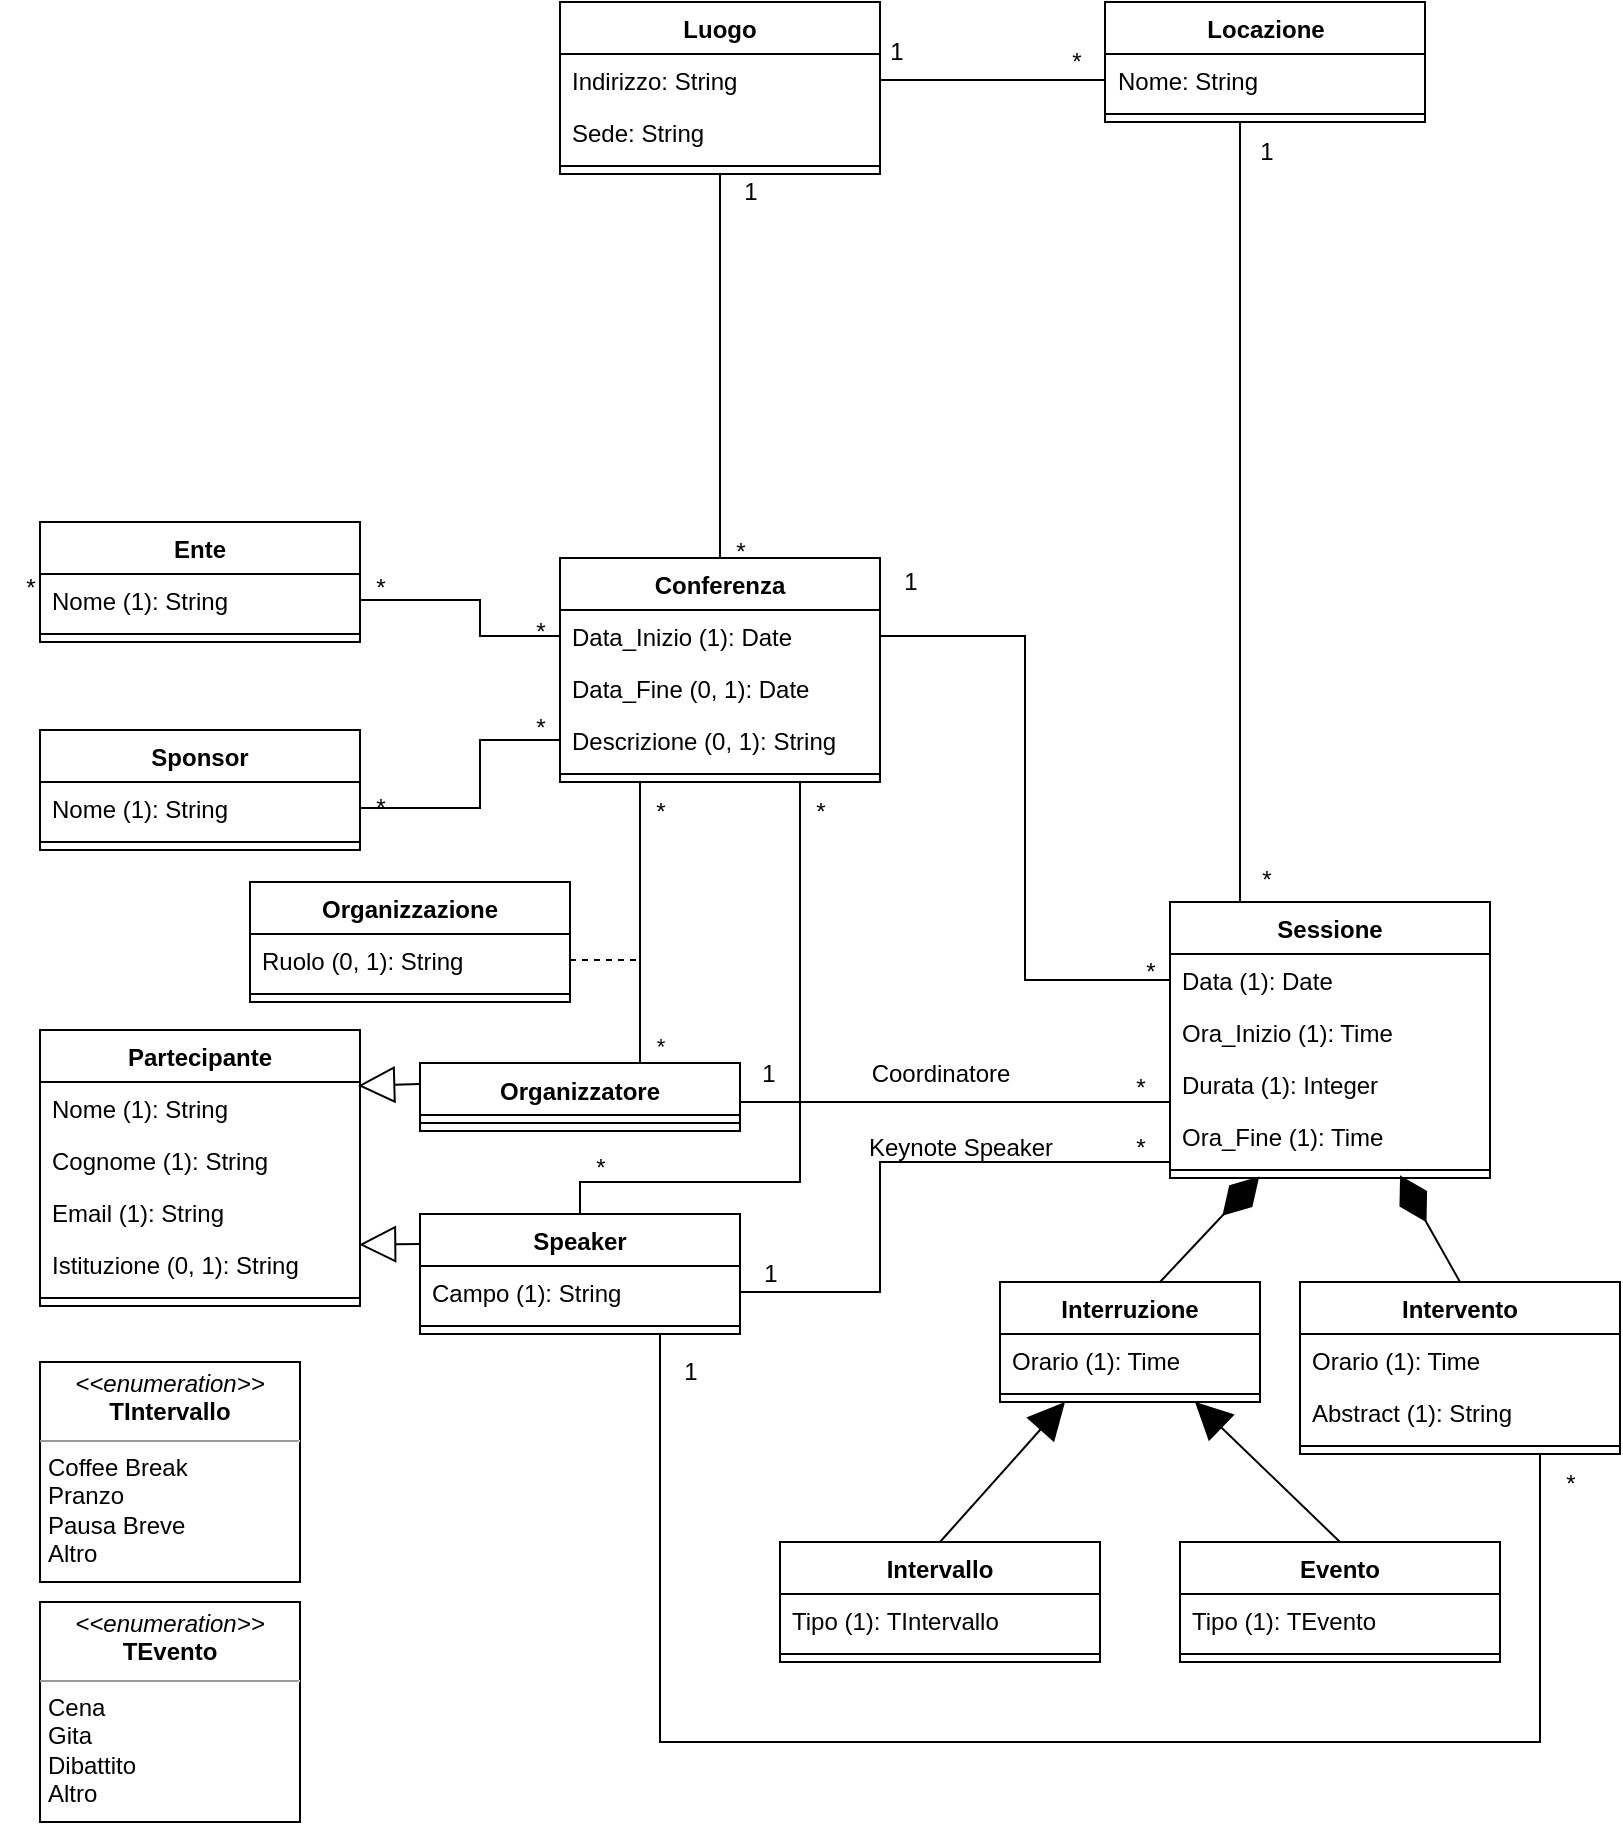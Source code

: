 <mxfile version="21.8.2" type="github" pages="3">
  <diagram id="FwWFGL6Ienw_dBBi1rKg" name="DiagrammaNonRistrutturato">
    <mxGraphModel dx="1122" dy="734" grid="1" gridSize="10" guides="1" tooltips="1" connect="1" arrows="1" fold="1" page="1" pageScale="1" pageWidth="827" pageHeight="1169" math="0" shadow="0">
      <root>
        <mxCell id="0" />
        <mxCell id="1" parent="0" />
        <mxCell id="8WkvC0d5yTZ9prxHaMfR-14" style="edgeStyle=orthogonalEdgeStyle;rounded=0;orthogonalLoop=1;jettySize=auto;html=1;exitX=0.5;exitY=0;exitDx=0;exitDy=0;entryX=0.5;entryY=1;entryDx=0;entryDy=0;endArrow=none;endFill=0;" edge="1" parent="1" source="oJO9mgS4GBEBwBd1L2iZ-1" target="8WkvC0d5yTZ9prxHaMfR-1">
          <mxGeometry relative="1" as="geometry">
            <mxPoint x="330" y="170" as="targetPoint" />
          </mxGeometry>
        </mxCell>
        <mxCell id="oJO9mgS4GBEBwBd1L2iZ-1" value="Conferenza" style="swimlane;fontStyle=1;align=center;verticalAlign=top;childLayout=stackLayout;horizontal=1;startSize=26;horizontalStack=0;resizeParent=1;resizeParentMax=0;resizeLast=0;collapsible=1;marginBottom=0;whiteSpace=wrap;html=1;" parent="1" vertex="1">
          <mxGeometry x="280" y="298" width="160" height="112" as="geometry" />
        </mxCell>
        <mxCell id="oJO9mgS4GBEBwBd1L2iZ-2" value="Data_Inizio (1): Date" style="text;strokeColor=none;fillColor=none;align=left;verticalAlign=top;spacingLeft=4;spacingRight=4;overflow=hidden;rotatable=0;points=[[0,0.5],[1,0.5]];portConstraint=eastwest;whiteSpace=wrap;html=1;" parent="oJO9mgS4GBEBwBd1L2iZ-1" vertex="1">
          <mxGeometry y="26" width="160" height="26" as="geometry" />
        </mxCell>
        <mxCell id="4Cob139E-uNztfYrGg3N-3" value="Data_Fine (0, 1): Date" style="text;strokeColor=none;fillColor=none;align=left;verticalAlign=top;spacingLeft=4;spacingRight=4;overflow=hidden;rotatable=0;points=[[0,0.5],[1,0.5]];portConstraint=eastwest;whiteSpace=wrap;html=1;" parent="oJO9mgS4GBEBwBd1L2iZ-1" vertex="1">
          <mxGeometry y="52" width="160" height="26" as="geometry" />
        </mxCell>
        <mxCell id="3sGSlcUWeCOhglb90pko-1" value="Descrizione (0, 1): String" style="text;strokeColor=none;fillColor=none;align=left;verticalAlign=top;spacingLeft=4;spacingRight=4;overflow=hidden;rotatable=0;points=[[0,0.5],[1,0.5]];portConstraint=eastwest;whiteSpace=wrap;html=1;" parent="oJO9mgS4GBEBwBd1L2iZ-1" vertex="1">
          <mxGeometry y="78" width="160" height="26" as="geometry" />
        </mxCell>
        <mxCell id="oJO9mgS4GBEBwBd1L2iZ-3" value="" style="line;strokeWidth=1;fillColor=none;align=left;verticalAlign=middle;spacingTop=-1;spacingLeft=3;spacingRight=3;rotatable=0;labelPosition=right;points=[];portConstraint=eastwest;strokeColor=inherit;" parent="oJO9mgS4GBEBwBd1L2iZ-1" vertex="1">
          <mxGeometry y="104" width="160" height="8" as="geometry" />
        </mxCell>
        <mxCell id="y4biNiwPuBTQRNK7NWid-2" value="Ente" style="swimlane;fontStyle=1;align=center;verticalAlign=top;childLayout=stackLayout;horizontal=1;startSize=26;horizontalStack=0;resizeParent=1;resizeParentMax=0;resizeLast=0;collapsible=1;marginBottom=0;whiteSpace=wrap;html=1;" parent="1" vertex="1">
          <mxGeometry x="20" y="280" width="160" height="60" as="geometry" />
        </mxCell>
        <mxCell id="y4biNiwPuBTQRNK7NWid-3" value="Nome (1): String" style="text;strokeColor=none;fillColor=none;align=left;verticalAlign=top;spacingLeft=4;spacingRight=4;overflow=hidden;rotatable=0;points=[[0,0.5],[1,0.5]];portConstraint=eastwest;whiteSpace=wrap;html=1;" parent="y4biNiwPuBTQRNK7NWid-2" vertex="1">
          <mxGeometry y="26" width="160" height="26" as="geometry" />
        </mxCell>
        <mxCell id="y4biNiwPuBTQRNK7NWid-4" value="" style="line;strokeWidth=1;fillColor=none;align=left;verticalAlign=middle;spacingTop=-1;spacingLeft=3;spacingRight=3;rotatable=0;labelPosition=right;points=[];portConstraint=eastwest;strokeColor=inherit;" parent="y4biNiwPuBTQRNK7NWid-2" vertex="1">
          <mxGeometry y="52" width="160" height="8" as="geometry" />
        </mxCell>
        <mxCell id="GTqBnJkxkD_EGU-A3Rpv-1" value="Sponsor" style="swimlane;fontStyle=1;align=center;verticalAlign=top;childLayout=stackLayout;horizontal=1;startSize=26;horizontalStack=0;resizeParent=1;resizeParentMax=0;resizeLast=0;collapsible=1;marginBottom=0;whiteSpace=wrap;html=1;" parent="1" vertex="1">
          <mxGeometry x="20" y="384" width="160" height="60" as="geometry" />
        </mxCell>
        <mxCell id="GTqBnJkxkD_EGU-A3Rpv-2" value="Nome (1): String" style="text;strokeColor=none;fillColor=none;align=left;verticalAlign=top;spacingLeft=4;spacingRight=4;overflow=hidden;rotatable=0;points=[[0,0.5],[1,0.5]];portConstraint=eastwest;whiteSpace=wrap;html=1;" parent="GTqBnJkxkD_EGU-A3Rpv-1" vertex="1">
          <mxGeometry y="26" width="160" height="26" as="geometry" />
        </mxCell>
        <mxCell id="GTqBnJkxkD_EGU-A3Rpv-3" value="" style="line;strokeWidth=1;fillColor=none;align=left;verticalAlign=middle;spacingTop=-1;spacingLeft=3;spacingRight=3;rotatable=0;labelPosition=right;points=[];portConstraint=eastwest;strokeColor=inherit;" parent="GTqBnJkxkD_EGU-A3Rpv-1" vertex="1">
          <mxGeometry y="52" width="160" height="8" as="geometry" />
        </mxCell>
        <mxCell id="X-gF5_BGR0sIvnGyApQu-1" value="Partecipante" style="swimlane;fontStyle=1;align=center;verticalAlign=top;childLayout=stackLayout;horizontal=1;startSize=26;horizontalStack=0;resizeParent=1;resizeParentMax=0;resizeLast=0;collapsible=1;marginBottom=0;whiteSpace=wrap;html=1;" parent="1" vertex="1">
          <mxGeometry x="20" y="534" width="160" height="138" as="geometry" />
        </mxCell>
        <mxCell id="gUyXkhU8vygfRIVv7PBd-2" value="Nome (1): String" style="text;strokeColor=none;fillColor=none;align=left;verticalAlign=top;spacingLeft=4;spacingRight=4;overflow=hidden;rotatable=0;points=[[0,0.5],[1,0.5]];portConstraint=eastwest;whiteSpace=wrap;html=1;" parent="X-gF5_BGR0sIvnGyApQu-1" vertex="1">
          <mxGeometry y="26" width="160" height="26" as="geometry" />
        </mxCell>
        <mxCell id="gUyXkhU8vygfRIVv7PBd-3" value="Cognome (1): String" style="text;strokeColor=none;fillColor=none;align=left;verticalAlign=top;spacingLeft=4;spacingRight=4;overflow=hidden;rotatable=0;points=[[0,0.5],[1,0.5]];portConstraint=eastwest;whiteSpace=wrap;html=1;" parent="X-gF5_BGR0sIvnGyApQu-1" vertex="1">
          <mxGeometry y="52" width="160" height="26" as="geometry" />
        </mxCell>
        <mxCell id="gUyXkhU8vygfRIVv7PBd-4" value="Email (1): String" style="text;strokeColor=none;fillColor=none;align=left;verticalAlign=top;spacingLeft=4;spacingRight=4;overflow=hidden;rotatable=0;points=[[0,0.5],[1,0.5]];portConstraint=eastwest;whiteSpace=wrap;html=1;" parent="X-gF5_BGR0sIvnGyApQu-1" vertex="1">
          <mxGeometry y="78" width="160" height="26" as="geometry" />
        </mxCell>
        <mxCell id="gUyXkhU8vygfRIVv7PBd-5" value="Istituzione (0, 1): String" style="text;strokeColor=none;fillColor=none;align=left;verticalAlign=top;spacingLeft=4;spacingRight=4;overflow=hidden;rotatable=0;points=[[0,0.5],[1,0.5]];portConstraint=eastwest;whiteSpace=wrap;html=1;" parent="X-gF5_BGR0sIvnGyApQu-1" vertex="1">
          <mxGeometry y="104" width="160" height="26" as="geometry" />
        </mxCell>
        <mxCell id="X-gF5_BGR0sIvnGyApQu-3" value="" style="line;strokeWidth=1;fillColor=none;align=left;verticalAlign=middle;spacingTop=-1;spacingLeft=3;spacingRight=3;rotatable=0;labelPosition=right;points=[];portConstraint=eastwest;strokeColor=inherit;" parent="X-gF5_BGR0sIvnGyApQu-1" vertex="1">
          <mxGeometry y="130" width="160" height="8" as="geometry" />
        </mxCell>
        <mxCell id="47dgIPTu-ew1ol9CjEnJ-11" style="edgeStyle=orthogonalEdgeStyle;rounded=0;orthogonalLoop=1;jettySize=auto;html=1;exitX=0.75;exitY=1;exitDx=0;exitDy=0;entryX=0.75;entryY=1;entryDx=0;entryDy=0;endArrow=none;endFill=0;" parent="1" source="X-gF5_BGR0sIvnGyApQu-5" target="y0xlspCQQHpmOB5wuFtn-1" edge="1">
          <mxGeometry relative="1" as="geometry">
            <Array as="points">
              <mxPoint x="330" y="890" />
              <mxPoint x="770" y="890" />
            </Array>
          </mxGeometry>
        </mxCell>
        <mxCell id="X-gF5_BGR0sIvnGyApQu-5" value="Speaker" style="swimlane;fontStyle=1;align=center;verticalAlign=top;childLayout=stackLayout;horizontal=1;startSize=26;horizontalStack=0;resizeParent=1;resizeParentMax=0;resizeLast=0;collapsible=1;marginBottom=0;whiteSpace=wrap;html=1;" parent="1" vertex="1">
          <mxGeometry x="210" y="626" width="160" height="60" as="geometry" />
        </mxCell>
        <mxCell id="X-gF5_BGR0sIvnGyApQu-6" value="Campo (1): String" style="text;strokeColor=none;fillColor=none;align=left;verticalAlign=top;spacingLeft=4;spacingRight=4;overflow=hidden;rotatable=0;points=[[0,0.5],[1,0.5]];portConstraint=eastwest;whiteSpace=wrap;html=1;" parent="X-gF5_BGR0sIvnGyApQu-5" vertex="1">
          <mxGeometry y="26" width="160" height="26" as="geometry" />
        </mxCell>
        <mxCell id="X-gF5_BGR0sIvnGyApQu-7" value="" style="line;strokeWidth=1;fillColor=none;align=left;verticalAlign=middle;spacingTop=-1;spacingLeft=3;spacingRight=3;rotatable=0;labelPosition=right;points=[];portConstraint=eastwest;strokeColor=inherit;" parent="X-gF5_BGR0sIvnGyApQu-5" vertex="1">
          <mxGeometry y="52" width="160" height="8" as="geometry" />
        </mxCell>
        <mxCell id="47dgIPTu-ew1ol9CjEnJ-5" style="edgeStyle=orthogonalEdgeStyle;rounded=0;orthogonalLoop=1;jettySize=auto;html=1;exitX=0.75;exitY=0;exitDx=0;exitDy=0;entryX=0.25;entryY=1;entryDx=0;entryDy=0;endArrow=none;endFill=0;" parent="1" source="QXNYm1ko-wqwaMc6-Kob-1" target="oJO9mgS4GBEBwBd1L2iZ-1" edge="1">
          <mxGeometry relative="1" as="geometry">
            <Array as="points">
              <mxPoint x="320" y="551" />
            </Array>
          </mxGeometry>
        </mxCell>
        <mxCell id="47dgIPTu-ew1ol9CjEnJ-7" value="*" style="edgeLabel;html=1;align=center;verticalAlign=middle;resizable=0;points=[];" parent="47dgIPTu-ew1ol9CjEnJ-5" vertex="1" connectable="0">
          <mxGeometry x="-0.614" y="-5" relative="1" as="geometry">
            <mxPoint x="5" y="10" as="offset" />
          </mxGeometry>
        </mxCell>
        <mxCell id="QXNYm1ko-wqwaMc6-Kob-1" value="Organizzatore" style="swimlane;fontStyle=1;align=center;verticalAlign=top;childLayout=stackLayout;horizontal=1;startSize=26;horizontalStack=0;resizeParent=1;resizeParentMax=0;resizeLast=0;collapsible=1;marginBottom=0;whiteSpace=wrap;html=1;" parent="1" vertex="1">
          <mxGeometry x="210" y="550.5" width="160" height="34" as="geometry" />
        </mxCell>
        <mxCell id="QXNYm1ko-wqwaMc6-Kob-3" value="" style="line;strokeWidth=1;fillColor=none;align=left;verticalAlign=middle;spacingTop=-1;spacingLeft=3;spacingRight=3;rotatable=0;labelPosition=right;points=[];portConstraint=eastwest;strokeColor=inherit;" parent="QXNYm1ko-wqwaMc6-Kob-1" vertex="1">
          <mxGeometry y="26" width="160" height="8" as="geometry" />
        </mxCell>
        <mxCell id="8WkvC0d5yTZ9prxHaMfR-15" style="edgeStyle=orthogonalEdgeStyle;rounded=0;orthogonalLoop=1;jettySize=auto;html=1;exitX=0.25;exitY=0;exitDx=0;exitDy=0;entryX=0.25;entryY=1;entryDx=0;entryDy=0;endArrow=none;endFill=0;" edge="1" parent="1" source="DlsymQLGfdOQ7e8vxglV-1" target="8WkvC0d5yTZ9prxHaMfR-6">
          <mxGeometry relative="1" as="geometry">
            <Array as="points">
              <mxPoint x="620" y="80" />
            </Array>
          </mxGeometry>
        </mxCell>
        <mxCell id="DlsymQLGfdOQ7e8vxglV-1" value="Sessione" style="swimlane;fontStyle=1;align=center;verticalAlign=top;childLayout=stackLayout;horizontal=1;startSize=26;horizontalStack=0;resizeParent=1;resizeParentMax=0;resizeLast=0;collapsible=1;marginBottom=0;whiteSpace=wrap;html=1;" parent="1" vertex="1">
          <mxGeometry x="585" y="470" width="160" height="138" as="geometry" />
        </mxCell>
        <mxCell id="DlsymQLGfdOQ7e8vxglV-2" value="Data (1): Date" style="text;strokeColor=none;fillColor=none;align=left;verticalAlign=top;spacingLeft=4;spacingRight=4;overflow=hidden;rotatable=0;points=[[0,0.5],[1,0.5]];portConstraint=eastwest;whiteSpace=wrap;html=1;" parent="DlsymQLGfdOQ7e8vxglV-1" vertex="1">
          <mxGeometry y="26" width="160" height="26" as="geometry" />
        </mxCell>
        <mxCell id="lw_fMMO2Gp90XJGf12gZ-1" value="Ora_Inizio (1): Time" style="text;strokeColor=none;fillColor=none;align=left;verticalAlign=top;spacingLeft=4;spacingRight=4;overflow=hidden;rotatable=0;points=[[0,0.5],[1,0.5]];portConstraint=eastwest;whiteSpace=wrap;html=1;" parent="DlsymQLGfdOQ7e8vxglV-1" vertex="1">
          <mxGeometry y="52" width="160" height="26" as="geometry" />
        </mxCell>
        <mxCell id="8Wj0CI97r571MUySXPcT-8" value="Durata (1): Integer" style="text;strokeColor=none;fillColor=none;align=left;verticalAlign=top;spacingLeft=4;spacingRight=4;overflow=hidden;rotatable=0;points=[[0,0.5],[1,0.5]];portConstraint=eastwest;whiteSpace=wrap;html=1;" parent="DlsymQLGfdOQ7e8vxglV-1" vertex="1">
          <mxGeometry y="78" width="160" height="26" as="geometry" />
        </mxCell>
        <mxCell id="lw_fMMO2Gp90XJGf12gZ-2" value="Ora_Fine (1): Time" style="text;strokeColor=none;fillColor=none;align=left;verticalAlign=top;spacingLeft=4;spacingRight=4;overflow=hidden;rotatable=0;points=[[0,0.5],[1,0.5]];portConstraint=eastwest;whiteSpace=wrap;html=1;" parent="DlsymQLGfdOQ7e8vxglV-1" vertex="1">
          <mxGeometry y="104" width="160" height="26" as="geometry" />
        </mxCell>
        <mxCell id="DlsymQLGfdOQ7e8vxglV-3" value="" style="line;strokeWidth=1;fillColor=none;align=left;verticalAlign=middle;spacingTop=-1;spacingLeft=3;spacingRight=3;rotatable=0;labelPosition=right;points=[];portConstraint=eastwest;strokeColor=inherit;" parent="DlsymQLGfdOQ7e8vxglV-1" vertex="1">
          <mxGeometry y="130" width="160" height="8" as="geometry" />
        </mxCell>
        <mxCell id="6Uo3fDO6elYWMT6oyX8E-1" value="Interruzione" style="swimlane;fontStyle=1;align=center;verticalAlign=top;childLayout=stackLayout;horizontal=1;startSize=26;horizontalStack=0;resizeParent=1;resizeParentMax=0;resizeLast=0;collapsible=1;marginBottom=0;whiteSpace=wrap;html=1;" parent="1" vertex="1">
          <mxGeometry x="500" y="660" width="130" height="60" as="geometry" />
        </mxCell>
        <mxCell id="mF4bY1sWfgURFzEjNmkb-17" value="" style="endArrow=diamondThin;endFill=1;endSize=24;html=1;rounded=0;entryX=0.279;entryY=0.9;entryDx=0;entryDy=0;entryPerimeter=0;" parent="6Uo3fDO6elYWMT6oyX8E-1" target="DlsymQLGfdOQ7e8vxglV-3" edge="1">
          <mxGeometry width="160" relative="1" as="geometry">
            <mxPoint x="80" as="sourcePoint" />
            <mxPoint x="130" y="-70" as="targetPoint" />
          </mxGeometry>
        </mxCell>
        <mxCell id="6Uo3fDO6elYWMT6oyX8E-2" value="Orario (1): Time" style="text;strokeColor=none;fillColor=none;align=left;verticalAlign=top;spacingLeft=4;spacingRight=4;overflow=hidden;rotatable=0;points=[[0,0.5],[1,0.5]];portConstraint=eastwest;whiteSpace=wrap;html=1;" parent="6Uo3fDO6elYWMT6oyX8E-1" vertex="1">
          <mxGeometry y="26" width="130" height="26" as="geometry" />
        </mxCell>
        <mxCell id="6Uo3fDO6elYWMT6oyX8E-3" value="" style="line;strokeWidth=1;fillColor=none;align=left;verticalAlign=middle;spacingTop=-1;spacingLeft=3;spacingRight=3;rotatable=0;labelPosition=right;points=[];portConstraint=eastwest;strokeColor=inherit;" parent="6Uo3fDO6elYWMT6oyX8E-1" vertex="1">
          <mxGeometry y="52" width="130" height="8" as="geometry" />
        </mxCell>
        <mxCell id="EhBswnSEjRpYondB1UUf-1" value="Intervallo" style="swimlane;fontStyle=1;align=center;verticalAlign=top;childLayout=stackLayout;horizontal=1;startSize=26;horizontalStack=0;resizeParent=1;resizeParentMax=0;resizeLast=0;collapsible=1;marginBottom=0;whiteSpace=wrap;html=1;" parent="1" vertex="1">
          <mxGeometry x="390" y="790" width="160" height="60" as="geometry" />
        </mxCell>
        <mxCell id="EhBswnSEjRpYondB1UUf-2" value="Tipo (1): TIntervallo" style="text;strokeColor=none;fillColor=none;align=left;verticalAlign=top;spacingLeft=4;spacingRight=4;overflow=hidden;rotatable=0;points=[[0,0.5],[1,0.5]];portConstraint=eastwest;whiteSpace=wrap;html=1;" parent="EhBswnSEjRpYondB1UUf-1" vertex="1">
          <mxGeometry y="26" width="160" height="26" as="geometry" />
        </mxCell>
        <mxCell id="EhBswnSEjRpYondB1UUf-3" value="" style="line;strokeWidth=1;fillColor=none;align=left;verticalAlign=middle;spacingTop=-1;spacingLeft=3;spacingRight=3;rotatable=0;labelPosition=right;points=[];portConstraint=eastwest;strokeColor=inherit;" parent="EhBswnSEjRpYondB1UUf-1" vertex="1">
          <mxGeometry y="52" width="160" height="8" as="geometry" />
        </mxCell>
        <mxCell id="_3JzqsdG_yktE4M88viH-1" value="Evento" style="swimlane;fontStyle=1;align=center;verticalAlign=top;childLayout=stackLayout;horizontal=1;startSize=26;horizontalStack=0;resizeParent=1;resizeParentMax=0;resizeLast=0;collapsible=1;marginBottom=0;whiteSpace=wrap;html=1;" parent="1" vertex="1">
          <mxGeometry x="590" y="790" width="160" height="60" as="geometry" />
        </mxCell>
        <mxCell id="_3JzqsdG_yktE4M88viH-2" value="Tipo (1): TEvento" style="text;strokeColor=none;fillColor=none;align=left;verticalAlign=top;spacingLeft=4;spacingRight=4;overflow=hidden;rotatable=0;points=[[0,0.5],[1,0.5]];portConstraint=eastwest;whiteSpace=wrap;html=1;" parent="_3JzqsdG_yktE4M88viH-1" vertex="1">
          <mxGeometry y="26" width="160" height="26" as="geometry" />
        </mxCell>
        <mxCell id="_3JzqsdG_yktE4M88viH-3" value="" style="line;strokeWidth=1;fillColor=none;align=left;verticalAlign=middle;spacingTop=-1;spacingLeft=3;spacingRight=3;rotatable=0;labelPosition=right;points=[];portConstraint=eastwest;strokeColor=inherit;" parent="_3JzqsdG_yktE4M88viH-1" vertex="1">
          <mxGeometry y="52" width="160" height="8" as="geometry" />
        </mxCell>
        <mxCell id="y0xlspCQQHpmOB5wuFtn-1" value="Intervento" style="swimlane;fontStyle=1;align=center;verticalAlign=top;childLayout=stackLayout;horizontal=1;startSize=26;horizontalStack=0;resizeParent=1;resizeParentMax=0;resizeLast=0;collapsible=1;marginBottom=0;whiteSpace=wrap;html=1;" parent="1" vertex="1">
          <mxGeometry x="650" y="660" width="160" height="86" as="geometry" />
        </mxCell>
        <mxCell id="mF4bY1sWfgURFzEjNmkb-16" value="" style="endArrow=diamondThin;endFill=1;endSize=24;html=1;rounded=0;entryX=0.719;entryY=0.833;entryDx=0;entryDy=0;entryPerimeter=0;" parent="y0xlspCQQHpmOB5wuFtn-1" target="DlsymQLGfdOQ7e8vxglV-3" edge="1">
          <mxGeometry width="160" relative="1" as="geometry">
            <mxPoint x="80" as="sourcePoint" />
            <mxPoint x="50.0" y="-126" as="targetPoint" />
          </mxGeometry>
        </mxCell>
        <mxCell id="y0xlspCQQHpmOB5wuFtn-2" value="Orario (1): Time" style="text;strokeColor=none;fillColor=none;align=left;verticalAlign=top;spacingLeft=4;spacingRight=4;overflow=hidden;rotatable=0;points=[[0,0.5],[1,0.5]];portConstraint=eastwest;whiteSpace=wrap;html=1;" parent="y0xlspCQQHpmOB5wuFtn-1" vertex="1">
          <mxGeometry y="26" width="160" height="26" as="geometry" />
        </mxCell>
        <mxCell id="mF4bY1sWfgURFzEjNmkb-1" value="Abstract (1): String" style="text;strokeColor=none;fillColor=none;align=left;verticalAlign=top;spacingLeft=4;spacingRight=4;overflow=hidden;rotatable=0;points=[[0,0.5],[1,0.5]];portConstraint=eastwest;whiteSpace=wrap;html=1;" parent="y0xlspCQQHpmOB5wuFtn-1" vertex="1">
          <mxGeometry y="52" width="160" height="26" as="geometry" />
        </mxCell>
        <mxCell id="y0xlspCQQHpmOB5wuFtn-3" value="" style="line;strokeWidth=1;fillColor=none;align=left;verticalAlign=middle;spacingTop=-1;spacingLeft=3;spacingRight=3;rotatable=0;labelPosition=right;points=[];portConstraint=eastwest;strokeColor=inherit;" parent="y0xlspCQQHpmOB5wuFtn-1" vertex="1">
          <mxGeometry y="78" width="160" height="8" as="geometry" />
        </mxCell>
        <mxCell id="mF4bY1sWfgURFzEjNmkb-2" style="edgeStyle=orthogonalEdgeStyle;rounded=0;orthogonalLoop=1;jettySize=auto;html=1;exitX=1;exitY=0.5;exitDx=0;exitDy=0;entryX=0;entryY=0.5;entryDx=0;entryDy=0;endArrow=none;endFill=0;" parent="1" source="y4biNiwPuBTQRNK7NWid-3" target="oJO9mgS4GBEBwBd1L2iZ-2" edge="1">
          <mxGeometry relative="1" as="geometry">
            <Array as="points">
              <mxPoint x="240" y="319" />
              <mxPoint x="240" y="337" />
            </Array>
          </mxGeometry>
        </mxCell>
        <mxCell id="mF4bY1sWfgURFzEjNmkb-3" style="edgeStyle=orthogonalEdgeStyle;rounded=0;orthogonalLoop=1;jettySize=auto;html=1;exitX=1;exitY=0.5;exitDx=0;exitDy=0;endArrow=none;endFill=0;entryX=0;entryY=0.5;entryDx=0;entryDy=0;" parent="1" source="GTqBnJkxkD_EGU-A3Rpv-2" target="3sGSlcUWeCOhglb90pko-1" edge="1">
          <mxGeometry relative="1" as="geometry">
            <mxPoint x="240" y="390" as="targetPoint" />
            <Array as="points">
              <mxPoint x="240" y="423" />
              <mxPoint x="240" y="389" />
            </Array>
          </mxGeometry>
        </mxCell>
        <mxCell id="mF4bY1sWfgURFzEjNmkb-4" value="*" style="text;html=1;align=center;verticalAlign=middle;resizable=0;points=[];autosize=1;strokeColor=none;fillColor=none;" parent="1" vertex="1">
          <mxGeometry x="175" y="298" width="30" height="30" as="geometry" />
        </mxCell>
        <mxCell id="mF4bY1sWfgURFzEjNmkb-5" value="*" style="text;html=1;align=center;verticalAlign=middle;resizable=0;points=[];autosize=1;strokeColor=none;fillColor=none;" parent="1" vertex="1">
          <mxGeometry x="255" y="320" width="30" height="30" as="geometry" />
        </mxCell>
        <mxCell id="mF4bY1sWfgURFzEjNmkb-6" value="*" style="text;html=1;align=center;verticalAlign=middle;resizable=0;points=[];autosize=1;strokeColor=none;fillColor=none;" parent="1" vertex="1">
          <mxGeometry x="175" y="408" width="30" height="30" as="geometry" />
        </mxCell>
        <mxCell id="mF4bY1sWfgURFzEjNmkb-7" value="*" style="text;html=1;align=center;verticalAlign=middle;resizable=0;points=[];autosize=1;strokeColor=none;fillColor=none;" parent="1" vertex="1">
          <mxGeometry x="255" y="368" width="30" height="30" as="geometry" />
        </mxCell>
        <mxCell id="mF4bY1sWfgURFzEjNmkb-9" style="edgeStyle=orthogonalEdgeStyle;rounded=0;orthogonalLoop=1;jettySize=auto;html=1;exitX=1;exitY=0.5;exitDx=0;exitDy=0;endArrow=none;endFill=0;" parent="1" source="oJO9mgS4GBEBwBd1L2iZ-2" target="DlsymQLGfdOQ7e8vxglV-2" edge="1">
          <mxGeometry relative="1" as="geometry" />
        </mxCell>
        <mxCell id="mF4bY1sWfgURFzEjNmkb-10" value="*" style="text;html=1;align=center;verticalAlign=middle;resizable=0;points=[];autosize=1;strokeColor=none;fillColor=none;" parent="1" vertex="1">
          <mxGeometry x="560" y="490" width="30" height="30" as="geometry" />
        </mxCell>
        <mxCell id="mF4bY1sWfgURFzEjNmkb-11" value="1" style="text;html=1;align=center;verticalAlign=middle;resizable=0;points=[];autosize=1;strokeColor=none;fillColor=none;" parent="1" vertex="1">
          <mxGeometry x="440" y="295" width="30" height="30" as="geometry" />
        </mxCell>
        <mxCell id="mF4bY1sWfgURFzEjNmkb-20" value="" style="endArrow=block;endSize=16;endFill=1;html=1;rounded=0;entryX=0.25;entryY=1;entryDx=0;entryDy=0;exitX=0.5;exitY=0;exitDx=0;exitDy=0;" parent="1" source="EhBswnSEjRpYondB1UUf-1" target="6Uo3fDO6elYWMT6oyX8E-1" edge="1">
          <mxGeometry width="160" relative="1" as="geometry">
            <mxPoint x="540" y="810" as="sourcePoint" />
            <mxPoint x="520" y="690" as="targetPoint" />
          </mxGeometry>
        </mxCell>
        <mxCell id="mF4bY1sWfgURFzEjNmkb-21" value="" style="endArrow=block;endSize=16;endFill=1;html=1;rounded=0;entryX=0.75;entryY=1;entryDx=0;entryDy=0;exitX=0.5;exitY=0;exitDx=0;exitDy=0;" parent="1" source="_3JzqsdG_yktE4M88viH-1" target="6Uo3fDO6elYWMT6oyX8E-1" edge="1">
          <mxGeometry width="160" relative="1" as="geometry">
            <mxPoint x="660" y="790" as="sourcePoint" />
            <mxPoint x="820" y="790" as="targetPoint" />
          </mxGeometry>
        </mxCell>
        <mxCell id="47dgIPTu-ew1ol9CjEnJ-1" value="" style="endArrow=block;endSize=16;endFill=0;html=1;rounded=0;entryX=0.994;entryY=0.071;entryDx=0;entryDy=0;exitX=0;exitY=0.5;exitDx=0;exitDy=0;entryPerimeter=0;" parent="1" target="gUyXkhU8vygfRIVv7PBd-2" edge="1">
          <mxGeometry width="160" relative="1" as="geometry">
            <mxPoint x="210" y="561" as="sourcePoint" />
            <mxPoint x="390" y="550" as="targetPoint" />
          </mxGeometry>
        </mxCell>
        <mxCell id="47dgIPTu-ew1ol9CjEnJ-2" value="" style="endArrow=block;endSize=16;endFill=0;html=1;rounded=0;entryX=0.997;entryY=0.126;entryDx=0;entryDy=0;exitX=0;exitY=0.25;exitDx=0;exitDy=0;entryPerimeter=0;" parent="1" source="X-gF5_BGR0sIvnGyApQu-5" target="gUyXkhU8vygfRIVv7PBd-5" edge="1">
          <mxGeometry width="160" relative="1" as="geometry">
            <mxPoint x="220" y="640" as="sourcePoint" />
            <mxPoint x="380" y="640" as="targetPoint" />
          </mxGeometry>
        </mxCell>
        <mxCell id="47dgIPTu-ew1ol9CjEnJ-4" style="edgeStyle=orthogonalEdgeStyle;rounded=0;orthogonalLoop=1;jettySize=auto;html=1;exitX=0.5;exitY=0;exitDx=0;exitDy=0;endArrow=none;endFill=0;entryX=0.75;entryY=1;entryDx=0;entryDy=0;" parent="1" source="X-gF5_BGR0sIvnGyApQu-5" target="oJO9mgS4GBEBwBd1L2iZ-1" edge="1">
          <mxGeometry relative="1" as="geometry">
            <mxPoint x="426" y="450" as="targetPoint" />
            <Array as="points">
              <mxPoint x="290" y="610" />
              <mxPoint x="400" y="610" />
            </Array>
          </mxGeometry>
        </mxCell>
        <mxCell id="47dgIPTu-ew1ol9CjEnJ-6" value="*" style="text;html=1;align=center;verticalAlign=middle;resizable=0;points=[];autosize=1;strokeColor=none;fillColor=none;" parent="1" vertex="1">
          <mxGeometry x="315" y="410" width="30" height="30" as="geometry" />
        </mxCell>
        <mxCell id="47dgIPTu-ew1ol9CjEnJ-9" value="*" style="text;html=1;align=center;verticalAlign=middle;resizable=0;points=[];autosize=1;strokeColor=none;fillColor=none;" parent="1" vertex="1">
          <mxGeometry x="285" y="588" width="30" height="30" as="geometry" />
        </mxCell>
        <mxCell id="47dgIPTu-ew1ol9CjEnJ-10" value="*" style="text;html=1;align=center;verticalAlign=middle;resizable=0;points=[];autosize=1;strokeColor=none;fillColor=none;" parent="1" vertex="1">
          <mxGeometry x="395" y="410" width="30" height="30" as="geometry" />
        </mxCell>
        <mxCell id="47dgIPTu-ew1ol9CjEnJ-12" value="1" style="text;html=1;align=center;verticalAlign=middle;resizable=0;points=[];autosize=1;strokeColor=none;fillColor=none;" parent="1" vertex="1">
          <mxGeometry x="330" y="690" width="30" height="30" as="geometry" />
        </mxCell>
        <mxCell id="47dgIPTu-ew1ol9CjEnJ-13" value="*" style="text;html=1;align=center;verticalAlign=middle;resizable=0;points=[];autosize=1;strokeColor=none;fillColor=none;" parent="1" vertex="1">
          <mxGeometry x="770" y="746" width="30" height="30" as="geometry" />
        </mxCell>
        <mxCell id="JDAQbLVvB7BvZis6ZBme-1" style="edgeStyle=orthogonalEdgeStyle;rounded=0;orthogonalLoop=1;jettySize=auto;html=1;exitX=0;exitY=0.5;exitDx=0;exitDy=0;entryX=1;entryY=0.5;entryDx=0;entryDy=0;endArrow=none;endFill=0;" parent="1" source="8Wj0CI97r571MUySXPcT-8" target="X-gF5_BGR0sIvnGyApQu-6" edge="1">
          <mxGeometry relative="1" as="geometry">
            <Array as="points">
              <mxPoint x="585" y="600" />
              <mxPoint x="440" y="600" />
              <mxPoint x="440" y="665" />
            </Array>
          </mxGeometry>
        </mxCell>
        <mxCell id="JDAQbLVvB7BvZis6ZBme-2" style="edgeStyle=orthogonalEdgeStyle;rounded=0;orthogonalLoop=1;jettySize=auto;html=1;entryX=1;entryY=0.25;entryDx=0;entryDy=0;endArrow=none;endFill=0;" parent="1" source="8Wj0CI97r571MUySXPcT-8" target="QXNYm1ko-wqwaMc6-Kob-1" edge="1">
          <mxGeometry relative="1" as="geometry">
            <Array as="points">
              <mxPoint x="370" y="570" />
            </Array>
            <mxPoint x="580" y="541" as="sourcePoint" />
          </mxGeometry>
        </mxCell>
        <mxCell id="JDAQbLVvB7BvZis6ZBme-3" value="*" style="text;html=1;align=center;verticalAlign=middle;resizable=0;points=[];autosize=1;strokeColor=none;fillColor=none;" parent="1" vertex="1">
          <mxGeometry x="555" y="578" width="30" height="30" as="geometry" />
        </mxCell>
        <mxCell id="JDAQbLVvB7BvZis6ZBme-4" value="1" style="text;html=1;align=center;verticalAlign=middle;resizable=0;points=[];autosize=1;strokeColor=none;fillColor=none;" parent="1" vertex="1">
          <mxGeometry x="370" y="641" width="30" height="30" as="geometry" />
        </mxCell>
        <mxCell id="JDAQbLVvB7BvZis6ZBme-6" value="Keynote Speaker" style="text;html=1;align=center;verticalAlign=middle;resizable=0;points=[];autosize=1;strokeColor=none;fillColor=none;" parent="1" vertex="1">
          <mxGeometry x="420" y="578" width="120" height="30" as="geometry" />
        </mxCell>
        <mxCell id="JDAQbLVvB7BvZis6ZBme-8" value="Coordinatore" style="text;html=1;align=center;verticalAlign=middle;resizable=0;points=[];autosize=1;strokeColor=none;fillColor=none;" parent="1" vertex="1">
          <mxGeometry x="425" y="541" width="90" height="30" as="geometry" />
        </mxCell>
        <mxCell id="JDAQbLVvB7BvZis6ZBme-9" value="1" style="text;html=1;align=center;verticalAlign=middle;resizable=0;points=[];autosize=1;strokeColor=none;fillColor=none;" parent="1" vertex="1">
          <mxGeometry x="369" y="541" width="30" height="30" as="geometry" />
        </mxCell>
        <mxCell id="JDAQbLVvB7BvZis6ZBme-10" value="*" style="text;html=1;align=center;verticalAlign=middle;resizable=0;points=[];autosize=1;strokeColor=none;fillColor=none;" parent="1" vertex="1">
          <mxGeometry x="555" y="548" width="30" height="30" as="geometry" />
        </mxCell>
        <mxCell id="JDAQbLVvB7BvZis6ZBme-16" value="*" style="text;html=1;align=center;verticalAlign=middle;resizable=0;points=[];autosize=1;strokeColor=none;fillColor=none;" parent="1" vertex="1">
          <mxGeometry y="298" width="30" height="30" as="geometry" />
        </mxCell>
        <mxCell id="LMCoSSjzBL2YIefRBphP-2" value="&lt;p style=&quot;margin:0px;margin-top:4px;text-align:center;&quot;&gt;&lt;i&gt;&amp;lt;&amp;lt;enumeration&amp;gt;&amp;gt;&lt;/i&gt;&lt;br&gt;&lt;b&gt;TIntervallo&lt;/b&gt;&lt;br&gt;&lt;/p&gt;&lt;hr size=&quot;1&quot;&gt;&lt;p style=&quot;margin:0px;margin-left:4px;&quot;&gt;Coffee Break&lt;/p&gt;&lt;p style=&quot;margin:0px;margin-left:4px;&quot;&gt;Pranzo&lt;/p&gt;&lt;p style=&quot;margin:0px;margin-left:4px;&quot;&gt;Pausa Breve&lt;/p&gt;&lt;p style=&quot;margin:0px;margin-left:4px;&quot;&gt;Altro&lt;/p&gt;" style="verticalAlign=top;align=left;overflow=fill;fontSize=12;fontFamily=Helvetica;html=1;whiteSpace=wrap;" parent="1" vertex="1">
          <mxGeometry x="20" y="700" width="130" height="110" as="geometry" />
        </mxCell>
        <mxCell id="LMCoSSjzBL2YIefRBphP-3" value="&lt;p style=&quot;margin:0px;margin-top:4px;text-align:center;&quot;&gt;&lt;i&gt;&amp;lt;&amp;lt;enumeration&amp;gt;&amp;gt;&lt;/i&gt;&lt;br&gt;&lt;b&gt;TEvento&lt;/b&gt;&lt;br&gt;&lt;/p&gt;&lt;hr size=&quot;1&quot;&gt;&lt;p style=&quot;margin:0px;margin-left:4px;&quot;&gt;Cena&lt;/p&gt;&lt;p style=&quot;margin:0px;margin-left:4px;&quot;&gt;Gita&lt;/p&gt;&lt;p style=&quot;margin:0px;margin-left:4px;&quot;&gt;Dibattito&lt;/p&gt;&lt;p style=&quot;margin:0px;margin-left:4px;&quot;&gt;Altro&lt;/p&gt;" style="verticalAlign=top;align=left;overflow=fill;fontSize=12;fontFamily=Helvetica;html=1;whiteSpace=wrap;" parent="1" vertex="1">
          <mxGeometry x="20" y="820" width="130" height="110" as="geometry" />
        </mxCell>
        <mxCell id="8WkvC0d5yTZ9prxHaMfR-1" value="Luogo" style="swimlane;fontStyle=1;align=center;verticalAlign=top;childLayout=stackLayout;horizontal=1;startSize=26;horizontalStack=0;resizeParent=1;resizeParentMax=0;resizeLast=0;collapsible=1;marginBottom=0;whiteSpace=wrap;html=1;" vertex="1" parent="1">
          <mxGeometry x="280" y="20" width="160" height="86" as="geometry" />
        </mxCell>
        <mxCell id="8WkvC0d5yTZ9prxHaMfR-3" value="Indirizzo: String" style="text;strokeColor=none;fillColor=none;align=left;verticalAlign=top;spacingLeft=4;spacingRight=4;overflow=hidden;rotatable=0;points=[[0,0.5],[1,0.5]];portConstraint=eastwest;whiteSpace=wrap;html=1;" vertex="1" parent="8WkvC0d5yTZ9prxHaMfR-1">
          <mxGeometry y="26" width="160" height="26" as="geometry" />
        </mxCell>
        <mxCell id="8WkvC0d5yTZ9prxHaMfR-4" value="Sede: String" style="text;strokeColor=none;fillColor=none;align=left;verticalAlign=top;spacingLeft=4;spacingRight=4;overflow=hidden;rotatable=0;points=[[0,0.5],[1,0.5]];portConstraint=eastwest;whiteSpace=wrap;html=1;" vertex="1" parent="8WkvC0d5yTZ9prxHaMfR-1">
          <mxGeometry y="52" width="160" height="26" as="geometry" />
        </mxCell>
        <mxCell id="8WkvC0d5yTZ9prxHaMfR-5" value="" style="line;strokeWidth=1;fillColor=none;align=left;verticalAlign=middle;spacingTop=-1;spacingLeft=3;spacingRight=3;rotatable=0;labelPosition=right;points=[];portConstraint=eastwest;strokeColor=inherit;" vertex="1" parent="8WkvC0d5yTZ9prxHaMfR-1">
          <mxGeometry y="78" width="160" height="8" as="geometry" />
        </mxCell>
        <mxCell id="8WkvC0d5yTZ9prxHaMfR-6" value="Locazione" style="swimlane;fontStyle=1;align=center;verticalAlign=top;childLayout=stackLayout;horizontal=1;startSize=26;horizontalStack=0;resizeParent=1;resizeParentMax=0;resizeLast=0;collapsible=1;marginBottom=0;whiteSpace=wrap;html=1;" vertex="1" parent="1">
          <mxGeometry x="552.5" y="20" width="160" height="60" as="geometry" />
        </mxCell>
        <mxCell id="8WkvC0d5yTZ9prxHaMfR-7" value="Nome: String" style="text;strokeColor=none;fillColor=none;align=left;verticalAlign=top;spacingLeft=4;spacingRight=4;overflow=hidden;rotatable=0;points=[[0,0.5],[1,0.5]];portConstraint=eastwest;whiteSpace=wrap;html=1;" vertex="1" parent="8WkvC0d5yTZ9prxHaMfR-6">
          <mxGeometry y="26" width="160" height="26" as="geometry" />
        </mxCell>
        <mxCell id="8WkvC0d5yTZ9prxHaMfR-8" value="" style="line;strokeWidth=1;fillColor=none;align=left;verticalAlign=middle;spacingTop=-1;spacingLeft=3;spacingRight=3;rotatable=0;labelPosition=right;points=[];portConstraint=eastwest;strokeColor=inherit;" vertex="1" parent="8WkvC0d5yTZ9prxHaMfR-6">
          <mxGeometry y="52" width="160" height="8" as="geometry" />
        </mxCell>
        <mxCell id="8WkvC0d5yTZ9prxHaMfR-9" style="edgeStyle=orthogonalEdgeStyle;rounded=0;orthogonalLoop=1;jettySize=auto;html=1;endArrow=none;endFill=0;" edge="1" parent="1" source="8WkvC0d5yTZ9prxHaMfR-7">
          <mxGeometry relative="1" as="geometry">
            <mxPoint x="440" y="59.0" as="targetPoint" />
          </mxGeometry>
        </mxCell>
        <mxCell id="8WkvC0d5yTZ9prxHaMfR-10" value="*" style="text;html=1;align=center;verticalAlign=middle;resizable=0;points=[];autosize=1;strokeColor=none;fillColor=none;" vertex="1" parent="1">
          <mxGeometry x="522.5" y="35" width="30" height="30" as="geometry" />
        </mxCell>
        <mxCell id="8WkvC0d5yTZ9prxHaMfR-11" value="1" style="text;html=1;align=center;verticalAlign=middle;resizable=0;points=[];autosize=1;strokeColor=none;fillColor=none;" vertex="1" parent="1">
          <mxGeometry x="432.5" y="30" width="30" height="30" as="geometry" />
        </mxCell>
        <mxCell id="8WkvC0d5yTZ9prxHaMfR-12" value="1" style="text;html=1;align=center;verticalAlign=middle;resizable=0;points=[];autosize=1;strokeColor=none;fillColor=none;" vertex="1" parent="1">
          <mxGeometry x="617.5" y="80" width="30" height="30" as="geometry" />
        </mxCell>
        <mxCell id="8WkvC0d5yTZ9prxHaMfR-13" value="1" style="text;html=1;align=center;verticalAlign=middle;resizable=0;points=[];autosize=1;strokeColor=none;fillColor=none;" vertex="1" parent="1">
          <mxGeometry x="360" y="100" width="30" height="30" as="geometry" />
        </mxCell>
        <mxCell id="8WkvC0d5yTZ9prxHaMfR-16" value="*" style="text;html=1;align=center;verticalAlign=middle;resizable=0;points=[];autosize=1;strokeColor=none;fillColor=none;" vertex="1" parent="1">
          <mxGeometry x="355" y="280" width="30" height="30" as="geometry" />
        </mxCell>
        <mxCell id="8WkvC0d5yTZ9prxHaMfR-17" value="*" style="text;html=1;align=center;verticalAlign=middle;resizable=0;points=[];autosize=1;strokeColor=none;fillColor=none;" vertex="1" parent="1">
          <mxGeometry x="617.5" y="444" width="30" height="30" as="geometry" />
        </mxCell>
        <mxCell id="8WkvC0d5yTZ9prxHaMfR-18" value="Organizzazione" style="swimlane;fontStyle=1;align=center;verticalAlign=top;childLayout=stackLayout;horizontal=1;startSize=26;horizontalStack=0;resizeParent=1;resizeParentMax=0;resizeLast=0;collapsible=1;marginBottom=0;whiteSpace=wrap;html=1;" vertex="1" parent="1">
          <mxGeometry x="125" y="460" width="160" height="60" as="geometry" />
        </mxCell>
        <mxCell id="8WkvC0d5yTZ9prxHaMfR-22" style="edgeStyle=orthogonalEdgeStyle;rounded=0;orthogonalLoop=1;jettySize=auto;html=1;exitX=1;exitY=0.5;exitDx=0;exitDy=0;endArrow=none;endFill=0;dashed=1;" edge="1" parent="8WkvC0d5yTZ9prxHaMfR-18" source="8WkvC0d5yTZ9prxHaMfR-19">
          <mxGeometry relative="1" as="geometry">
            <mxPoint x="195" y="39" as="targetPoint" />
          </mxGeometry>
        </mxCell>
        <mxCell id="8WkvC0d5yTZ9prxHaMfR-19" value="Ruolo (0, 1): String" style="text;strokeColor=none;fillColor=none;align=left;verticalAlign=top;spacingLeft=4;spacingRight=4;overflow=hidden;rotatable=0;points=[[0,0.5],[1,0.5]];portConstraint=eastwest;whiteSpace=wrap;html=1;" vertex="1" parent="8WkvC0d5yTZ9prxHaMfR-18">
          <mxGeometry y="26" width="160" height="26" as="geometry" />
        </mxCell>
        <mxCell id="8WkvC0d5yTZ9prxHaMfR-20" value="" style="line;strokeWidth=1;fillColor=none;align=left;verticalAlign=middle;spacingTop=-1;spacingLeft=3;spacingRight=3;rotatable=0;labelPosition=right;points=[];portConstraint=eastwest;strokeColor=inherit;" vertex="1" parent="8WkvC0d5yTZ9prxHaMfR-18">
          <mxGeometry y="52" width="160" height="8" as="geometry" />
        </mxCell>
      </root>
    </mxGraphModel>
  </diagram>
  <diagram name="DiagrammaRistrutturato" id="RuXH4XArH_fiIz0kte8b">
    <mxGraphModel dx="954" dy="624" grid="1" gridSize="10" guides="1" tooltips="1" connect="1" arrows="1" fold="1" page="1" pageScale="1" pageWidth="827" pageHeight="1169" math="0" shadow="0">
      <root>
        <mxCell id="Tz5j5QaJ7BpJqJ-RXC3K-0" />
        <mxCell id="Tz5j5QaJ7BpJqJ-RXC3K-1" parent="Tz5j5QaJ7BpJqJ-RXC3K-0" />
        <mxCell id="Tz5j5QaJ7BpJqJ-RXC3K-2" value="Conferenza" style="swimlane;fontStyle=1;align=center;verticalAlign=top;childLayout=stackLayout;horizontal=1;startSize=26;horizontalStack=0;resizeParent=1;resizeParentMax=0;resizeLast=0;collapsible=1;marginBottom=0;whiteSpace=wrap;html=1;" parent="Tz5j5QaJ7BpJqJ-RXC3K-1" vertex="1">
          <mxGeometry x="302.5" y="30" width="160" height="190" as="geometry" />
        </mxCell>
        <mxCell id="V6Ezf076XMkxQVVfm0rx-0" value="id_Conferenza (1): Serial" style="text;strokeColor=none;fillColor=none;align=left;verticalAlign=top;spacingLeft=4;spacingRight=4;overflow=hidden;rotatable=0;points=[[0,0.5],[1,0.5]];portConstraint=eastwest;whiteSpace=wrap;html=1;" parent="Tz5j5QaJ7BpJqJ-RXC3K-2" vertex="1">
          <mxGeometry y="26" width="160" height="26" as="geometry" />
        </mxCell>
        <mxCell id="Tz5j5QaJ7BpJqJ-RXC3K-3" value="Data_Inizio (0, 1): Date" style="text;strokeColor=none;fillColor=none;align=left;verticalAlign=top;spacingLeft=4;spacingRight=4;overflow=hidden;rotatable=0;points=[[0,0.5],[1,0.5]];portConstraint=eastwest;whiteSpace=wrap;html=1;" parent="Tz5j5QaJ7BpJqJ-RXC3K-2" vertex="1">
          <mxGeometry y="52" width="160" height="26" as="geometry" />
        </mxCell>
        <mxCell id="Tz5j5QaJ7BpJqJ-RXC3K-4" value="Data_Fine (0, 1): Date" style="text;strokeColor=none;fillColor=none;align=left;verticalAlign=top;spacingLeft=4;spacingRight=4;overflow=hidden;rotatable=0;points=[[0,0.5],[1,0.5]];portConstraint=eastwest;whiteSpace=wrap;html=1;" parent="Tz5j5QaJ7BpJqJ-RXC3K-2" vertex="1">
          <mxGeometry y="78" width="160" height="26" as="geometry" />
        </mxCell>
        <mxCell id="Tz5j5QaJ7BpJqJ-RXC3K-5" value="Descrizione (0, 1): String" style="text;strokeColor=none;fillColor=none;align=left;verticalAlign=top;spacingLeft=4;spacingRight=4;overflow=hidden;rotatable=0;points=[[0,0.5],[1,0.5]];portConstraint=eastwest;whiteSpace=wrap;html=1;" parent="Tz5j5QaJ7BpJqJ-RXC3K-2" vertex="1">
          <mxGeometry y="104" width="160" height="26" as="geometry" />
        </mxCell>
        <mxCell id="Tz5j5QaJ7BpJqJ-RXC3K-6" value="Indirizzo (0, 1): String" style="text;strokeColor=none;fillColor=none;align=left;verticalAlign=top;spacingLeft=4;spacingRight=4;overflow=hidden;rotatable=0;points=[[0,0.5],[1,0.5]];portConstraint=eastwest;whiteSpace=wrap;html=1;" parent="Tz5j5QaJ7BpJqJ-RXC3K-2" vertex="1">
          <mxGeometry y="130" width="160" height="26" as="geometry" />
        </mxCell>
        <mxCell id="Tz5j5QaJ7BpJqJ-RXC3K-7" value="Sede (0, 1): String" style="text;strokeColor=none;fillColor=none;align=left;verticalAlign=top;spacingLeft=4;spacingRight=4;overflow=hidden;rotatable=0;points=[[0,0.5],[1,0.5]];portConstraint=eastwest;whiteSpace=wrap;html=1;" parent="Tz5j5QaJ7BpJqJ-RXC3K-2" vertex="1">
          <mxGeometry y="156" width="160" height="26" as="geometry" />
        </mxCell>
        <mxCell id="Tz5j5QaJ7BpJqJ-RXC3K-8" value="" style="line;strokeWidth=1;fillColor=none;align=left;verticalAlign=middle;spacingTop=-1;spacingLeft=3;spacingRight=3;rotatable=0;labelPosition=right;points=[];portConstraint=eastwest;strokeColor=inherit;" parent="Tz5j5QaJ7BpJqJ-RXC3K-2" vertex="1">
          <mxGeometry y="182" width="160" height="8" as="geometry" />
        </mxCell>
        <mxCell id="Tz5j5QaJ7BpJqJ-RXC3K-9" value="Ente" style="swimlane;fontStyle=1;align=center;verticalAlign=top;childLayout=stackLayout;horizontal=1;startSize=26;horizontalStack=0;resizeParent=1;resizeParentMax=0;resizeLast=0;collapsible=1;marginBottom=0;whiteSpace=wrap;html=1;" parent="Tz5j5QaJ7BpJqJ-RXC3K-1" vertex="1">
          <mxGeometry x="20" y="33" width="160" height="60" as="geometry" />
        </mxCell>
        <mxCell id="Tz5j5QaJ7BpJqJ-RXC3K-10" value="Nome (1): String" style="text;strokeColor=none;fillColor=none;align=left;verticalAlign=top;spacingLeft=4;spacingRight=4;overflow=hidden;rotatable=0;points=[[0,0.5],[1,0.5]];portConstraint=eastwest;whiteSpace=wrap;html=1;" parent="Tz5j5QaJ7BpJqJ-RXC3K-9" vertex="1">
          <mxGeometry y="26" width="160" height="26" as="geometry" />
        </mxCell>
        <mxCell id="Tz5j5QaJ7BpJqJ-RXC3K-11" value="" style="line;strokeWidth=1;fillColor=none;align=left;verticalAlign=middle;spacingTop=-1;spacingLeft=3;spacingRight=3;rotatable=0;labelPosition=right;points=[];portConstraint=eastwest;strokeColor=inherit;" parent="Tz5j5QaJ7BpJqJ-RXC3K-9" vertex="1">
          <mxGeometry y="52" width="160" height="8" as="geometry" />
        </mxCell>
        <mxCell id="Tz5j5QaJ7BpJqJ-RXC3K-12" value="Sponsor" style="swimlane;fontStyle=1;align=center;verticalAlign=top;childLayout=stackLayout;horizontal=1;startSize=26;horizontalStack=0;resizeParent=1;resizeParentMax=0;resizeLast=0;collapsible=1;marginBottom=0;whiteSpace=wrap;html=1;" parent="Tz5j5QaJ7BpJqJ-RXC3K-1" vertex="1">
          <mxGeometry x="20" y="134" width="160" height="60" as="geometry" />
        </mxCell>
        <mxCell id="Tz5j5QaJ7BpJqJ-RXC3K-13" value="Nome (1): String" style="text;strokeColor=none;fillColor=none;align=left;verticalAlign=top;spacingLeft=4;spacingRight=4;overflow=hidden;rotatable=0;points=[[0,0.5],[1,0.5]];portConstraint=eastwest;whiteSpace=wrap;html=1;" parent="Tz5j5QaJ7BpJqJ-RXC3K-12" vertex="1">
          <mxGeometry y="26" width="160" height="26" as="geometry" />
        </mxCell>
        <mxCell id="Tz5j5QaJ7BpJqJ-RXC3K-14" value="" style="line;strokeWidth=1;fillColor=none;align=left;verticalAlign=middle;spacingTop=-1;spacingLeft=3;spacingRight=3;rotatable=0;labelPosition=right;points=[];portConstraint=eastwest;strokeColor=inherit;" parent="Tz5j5QaJ7BpJqJ-RXC3K-12" vertex="1">
          <mxGeometry y="52" width="160" height="8" as="geometry" />
        </mxCell>
        <mxCell id="Tz5j5QaJ7BpJqJ-RXC3K-15" value="DTO.Partecipante" style="swimlane;fontStyle=1;align=center;verticalAlign=top;childLayout=stackLayout;horizontal=1;startSize=26;horizontalStack=0;resizeParent=1;resizeParentMax=0;resizeLast=0;collapsible=1;marginBottom=0;whiteSpace=wrap;html=1;" parent="Tz5j5QaJ7BpJqJ-RXC3K-1" vertex="1">
          <mxGeometry x="20" y="272" width="160" height="268" as="geometry" />
        </mxCell>
        <mxCell id="Bl1MtLvbfTaRfCjqvnoq-0" value="id_partecipante (1): Serial" style="text;strokeColor=none;fillColor=none;align=left;verticalAlign=top;spacingLeft=4;spacingRight=4;overflow=hidden;rotatable=0;points=[[0,0.5],[1,0.5]];portConstraint=eastwest;whiteSpace=wrap;html=1;" parent="Tz5j5QaJ7BpJqJ-RXC3K-15" vertex="1">
          <mxGeometry y="26" width="160" height="26" as="geometry" />
        </mxCell>
        <mxCell id="Tz5j5QaJ7BpJqJ-RXC3K-16" value="Nome (1): String" style="text;strokeColor=none;fillColor=none;align=left;verticalAlign=top;spacingLeft=4;spacingRight=4;overflow=hidden;rotatable=0;points=[[0,0.5],[1,0.5]];portConstraint=eastwest;whiteSpace=wrap;html=1;" parent="Tz5j5QaJ7BpJqJ-RXC3K-15" vertex="1">
          <mxGeometry y="52" width="160" height="26" as="geometry" />
        </mxCell>
        <mxCell id="Tz5j5QaJ7BpJqJ-RXC3K-17" value="Cognome (1): String" style="text;strokeColor=none;fillColor=none;align=left;verticalAlign=top;spacingLeft=4;spacingRight=4;overflow=hidden;rotatable=0;points=[[0,0.5],[1,0.5]];portConstraint=eastwest;whiteSpace=wrap;html=1;" parent="Tz5j5QaJ7BpJqJ-RXC3K-15" vertex="1">
          <mxGeometry y="78" width="160" height="26" as="geometry" />
        </mxCell>
        <mxCell id="Tz5j5QaJ7BpJqJ-RXC3K-18" value="Email (1): String" style="text;strokeColor=none;fillColor=none;align=left;verticalAlign=top;spacingLeft=4;spacingRight=4;overflow=hidden;rotatable=0;points=[[0,0.5],[1,0.5]];portConstraint=eastwest;whiteSpace=wrap;html=1;" parent="Tz5j5QaJ7BpJqJ-RXC3K-15" vertex="1">
          <mxGeometry y="104" width="160" height="26" as="geometry" />
        </mxCell>
        <mxCell id="Tz5j5QaJ7BpJqJ-RXC3K-19" value="Istituzione (0, 1): String" style="text;strokeColor=none;fillColor=none;align=left;verticalAlign=top;spacingLeft=4;spacingRight=4;overflow=hidden;rotatable=0;points=[[0,0.5],[1,0.5]];portConstraint=eastwest;whiteSpace=wrap;html=1;" parent="Tz5j5QaJ7BpJqJ-RXC3K-15" vertex="1">
          <mxGeometry y="130" width="160" height="26" as="geometry" />
        </mxCell>
        <mxCell id="V6Ezf076XMkxQVVfm0rx-13" value="Organizzatore (1): Bool" style="text;strokeColor=none;fillColor=none;align=left;verticalAlign=top;spacingLeft=4;spacingRight=4;overflow=hidden;rotatable=0;points=[[0,0.5],[1,0.5]];portConstraint=eastwest;whiteSpace=wrap;html=1;" parent="Tz5j5QaJ7BpJqJ-RXC3K-15" vertex="1">
          <mxGeometry y="156" width="160" height="26" as="geometry" />
        </mxCell>
        <mxCell id="V6Ezf076XMkxQVVfm0rx-14" value="Speaker (1): Bool" style="text;strokeColor=none;fillColor=none;align=left;verticalAlign=top;spacingLeft=4;spacingRight=4;overflow=hidden;rotatable=0;points=[[0,0.5],[1,0.5]];portConstraint=eastwest;whiteSpace=wrap;html=1;" parent="Tz5j5QaJ7BpJqJ-RXC3K-15" vertex="1">
          <mxGeometry y="182" width="160" height="26" as="geometry" />
        </mxCell>
        <mxCell id="V6Ezf076XMkxQVVfm0rx-15" value="Ruolo (0, 1): String" style="text;strokeColor=none;fillColor=none;align=left;verticalAlign=top;spacingLeft=4;spacingRight=4;overflow=hidden;rotatable=0;points=[[0,0.5],[1,0.5]];portConstraint=eastwest;whiteSpace=wrap;html=1;" parent="Tz5j5QaJ7BpJqJ-RXC3K-15" vertex="1">
          <mxGeometry y="208" width="160" height="26" as="geometry" />
        </mxCell>
        <mxCell id="V6Ezf076XMkxQVVfm0rx-16" value="Campo (0,1): String" style="text;strokeColor=none;fillColor=none;align=left;verticalAlign=top;spacingLeft=4;spacingRight=4;overflow=hidden;rotatable=0;points=[[0,0.5],[1,0.5]];portConstraint=eastwest;whiteSpace=wrap;html=1;" parent="Tz5j5QaJ7BpJqJ-RXC3K-15" vertex="1">
          <mxGeometry y="234" width="160" height="26" as="geometry" />
        </mxCell>
        <mxCell id="Tz5j5QaJ7BpJqJ-RXC3K-20" value="" style="line;strokeWidth=1;fillColor=none;align=left;verticalAlign=middle;spacingTop=-1;spacingLeft=3;spacingRight=3;rotatable=0;labelPosition=right;points=[];portConstraint=eastwest;strokeColor=inherit;" parent="Tz5j5QaJ7BpJqJ-RXC3K-15" vertex="1">
          <mxGeometry y="260" width="160" height="8" as="geometry" />
        </mxCell>
        <mxCell id="Tz5j5QaJ7BpJqJ-RXC3K-21" style="edgeStyle=orthogonalEdgeStyle;rounded=0;orthogonalLoop=1;jettySize=auto;html=1;exitX=0.75;exitY=1;exitDx=0;exitDy=0;entryX=0.75;entryY=1;entryDx=0;entryDy=0;endArrow=none;endFill=0;" parent="Tz5j5QaJ7BpJqJ-RXC3K-1" source="Tz5j5QaJ7BpJqJ-RXC3K-15" target="Tz5j5QaJ7BpJqJ-RXC3K-52" edge="1">
          <mxGeometry relative="1" as="geometry">
            <Array as="points">
              <mxPoint x="140" y="600" />
              <mxPoint x="770" y="600" />
              <mxPoint x="770" y="572" />
            </Array>
            <mxPoint x="330" y="436" as="sourcePoint" />
          </mxGeometry>
        </mxCell>
        <mxCell id="Tz5j5QaJ7BpJqJ-RXC3K-25" style="edgeStyle=orthogonalEdgeStyle;rounded=0;orthogonalLoop=1;jettySize=auto;html=1;exitX=1;exitY=0;exitDx=0;exitDy=0;entryX=0.25;entryY=1;entryDx=0;entryDy=0;endArrow=none;endFill=0;" parent="Tz5j5QaJ7BpJqJ-RXC3K-1" source="Tz5j5QaJ7BpJqJ-RXC3K-15" target="Tz5j5QaJ7BpJqJ-RXC3K-2" edge="1">
          <mxGeometry relative="1" as="geometry">
            <Array as="points">
              <mxPoint x="180" y="290" />
              <mxPoint x="320" y="290" />
            </Array>
            <mxPoint x="330" y="272" as="sourcePoint" />
          </mxGeometry>
        </mxCell>
        <mxCell id="Tz5j5QaJ7BpJqJ-RXC3K-30" style="edgeStyle=orthogonalEdgeStyle;rounded=0;orthogonalLoop=1;jettySize=auto;html=1;exitX=0.5;exitY=1;exitDx=0;exitDy=0;entryX=0.5;entryY=0;entryDx=0;entryDy=0;endArrow=none;endFill=0;" parent="Tz5j5QaJ7BpJqJ-RXC3K-1" source="Tz5j5QaJ7BpJqJ-RXC3K-31" target="Tz5j5QaJ7BpJqJ-RXC3K-35" edge="1">
          <mxGeometry relative="1" as="geometry" />
        </mxCell>
        <mxCell id="Tz5j5QaJ7BpJqJ-RXC3K-31" value="Sessione" style="swimlane;fontStyle=1;align=center;verticalAlign=top;childLayout=stackLayout;horizontal=1;startSize=26;horizontalStack=0;resizeParent=1;resizeParentMax=0;resizeLast=0;collapsible=1;marginBottom=0;whiteSpace=wrap;html=1;" parent="Tz5j5QaJ7BpJqJ-RXC3K-1" vertex="1">
          <mxGeometry x="580" y="30" width="160" height="112" as="geometry" />
        </mxCell>
        <mxCell id="V6Ezf076XMkxQVVfm0rx-2" value="id_Sessione (1): Serial" style="text;strokeColor=none;fillColor=none;align=left;verticalAlign=top;spacingLeft=4;spacingRight=4;overflow=hidden;rotatable=0;points=[[0,0.5],[1,0.5]];portConstraint=eastwest;whiteSpace=wrap;html=1;" parent="Tz5j5QaJ7BpJqJ-RXC3K-31" vertex="1">
          <mxGeometry y="26" width="160" height="26" as="geometry" />
        </mxCell>
        <mxCell id="Tz5j5QaJ7BpJqJ-RXC3K-32" value="Data (1): Date" style="text;strokeColor=none;fillColor=none;align=left;verticalAlign=top;spacingLeft=4;spacingRight=4;overflow=hidden;rotatable=0;points=[[0,0.5],[1,0.5]];portConstraint=eastwest;whiteSpace=wrap;html=1;" parent="Tz5j5QaJ7BpJqJ-RXC3K-31" vertex="1">
          <mxGeometry y="52" width="160" height="26" as="geometry" />
        </mxCell>
        <mxCell id="Tz5j5QaJ7BpJqJ-RXC3K-33" value="Locazione (0, 1): String" style="text;strokeColor=none;fillColor=none;align=left;verticalAlign=top;spacingLeft=4;spacingRight=4;overflow=hidden;rotatable=0;points=[[0,0.5],[1,0.5]];portConstraint=eastwest;whiteSpace=wrap;html=1;" parent="Tz5j5QaJ7BpJqJ-RXC3K-31" vertex="1">
          <mxGeometry y="78" width="160" height="26" as="geometry" />
        </mxCell>
        <mxCell id="Tz5j5QaJ7BpJqJ-RXC3K-34" value="" style="line;strokeWidth=1;fillColor=none;align=left;verticalAlign=middle;spacingTop=-1;spacingLeft=3;spacingRight=3;rotatable=0;labelPosition=right;points=[];portConstraint=eastwest;strokeColor=inherit;" parent="Tz5j5QaJ7BpJqJ-RXC3K-31" vertex="1">
          <mxGeometry y="104" width="160" height="8" as="geometry" />
        </mxCell>
        <mxCell id="Tz5j5QaJ7BpJqJ-RXC3K-35" value="Programma" style="swimlane;fontStyle=1;align=center;verticalAlign=top;childLayout=stackLayout;horizontal=1;startSize=26;horizontalStack=0;resizeParent=1;resizeParentMax=0;resizeLast=0;collapsible=1;marginBottom=0;whiteSpace=wrap;html=1;" parent="Tz5j5QaJ7BpJqJ-RXC3K-1" vertex="1">
          <mxGeometry x="580" y="200" width="160" height="190" as="geometry" />
        </mxCell>
        <mxCell id="V6Ezf076XMkxQVVfm0rx-3" value="id_Programma (1): Serial" style="text;strokeColor=none;fillColor=none;align=left;verticalAlign=top;spacingLeft=4;spacingRight=4;overflow=hidden;rotatable=0;points=[[0,0.5],[1,0.5]];portConstraint=eastwest;whiteSpace=wrap;html=1;" parent="Tz5j5QaJ7BpJqJ-RXC3K-35" vertex="1">
          <mxGeometry y="26" width="160" height="26" as="geometry" />
        </mxCell>
        <mxCell id="Tz5j5QaJ7BpJqJ-RXC3K-36" value="Ora_Inizio (1): Time" style="text;strokeColor=none;fillColor=none;align=left;verticalAlign=top;spacingLeft=4;spacingRight=4;overflow=hidden;rotatable=0;points=[[0,0.5],[1,0.5]];portConstraint=eastwest;whiteSpace=wrap;html=1;" parent="Tz5j5QaJ7BpJqJ-RXC3K-35" vertex="1">
          <mxGeometry y="52" width="160" height="26" as="geometry" />
        </mxCell>
        <mxCell id="Tz5j5QaJ7BpJqJ-RXC3K-37" value="Ora_Fine (1): Time" style="text;strokeColor=none;fillColor=none;align=left;verticalAlign=top;spacingLeft=4;spacingRight=4;overflow=hidden;rotatable=0;points=[[0,0.5],[1,0.5]];portConstraint=eastwest;whiteSpace=wrap;html=1;" parent="Tz5j5QaJ7BpJqJ-RXC3K-35" vertex="1">
          <mxGeometry y="78" width="160" height="26" as="geometry" />
        </mxCell>
        <mxCell id="Tz5j5QaJ7BpJqJ-RXC3K-38" value="N_Interventi (1): Integer" style="text;strokeColor=none;fillColor=none;align=left;verticalAlign=top;spacingLeft=4;spacingRight=4;overflow=hidden;rotatable=0;points=[[0,0.5],[1,0.5]];portConstraint=eastwest;whiteSpace=wrap;html=1;" parent="Tz5j5QaJ7BpJqJ-RXC3K-35" vertex="1">
          <mxGeometry y="104" width="160" height="26" as="geometry" />
        </mxCell>
        <mxCell id="Tz5j5QaJ7BpJqJ-RXC3K-39" value="N_Interruzioni (1): Integer" style="text;strokeColor=none;fillColor=none;align=left;verticalAlign=top;spacingLeft=4;spacingRight=4;overflow=hidden;rotatable=0;points=[[0,0.5],[1,0.5]];portConstraint=eastwest;whiteSpace=wrap;html=1;" parent="Tz5j5QaJ7BpJqJ-RXC3K-35" vertex="1">
          <mxGeometry y="130" width="160" height="26" as="geometry" />
        </mxCell>
        <mxCell id="Tz5j5QaJ7BpJqJ-RXC3K-40" value="Durata (1): Integer" style="text;strokeColor=none;fillColor=none;align=left;verticalAlign=top;spacingLeft=4;spacingRight=4;overflow=hidden;rotatable=0;points=[[0,0.5],[1,0.5]];portConstraint=eastwest;whiteSpace=wrap;html=1;" parent="Tz5j5QaJ7BpJqJ-RXC3K-35" vertex="1">
          <mxGeometry y="156" width="160" height="26" as="geometry" />
        </mxCell>
        <mxCell id="Tz5j5QaJ7BpJqJ-RXC3K-41" value="" style="line;strokeWidth=1;fillColor=none;align=left;verticalAlign=middle;spacingTop=-1;spacingLeft=3;spacingRight=3;rotatable=0;labelPosition=right;points=[];portConstraint=eastwest;strokeColor=inherit;" parent="Tz5j5QaJ7BpJqJ-RXC3K-35" vertex="1">
          <mxGeometry y="182" width="160" height="8" as="geometry" />
        </mxCell>
        <mxCell id="V6Ezf076XMkxQVVfm0rx-7" style="edgeStyle=orthogonalEdgeStyle;rounded=0;orthogonalLoop=1;jettySize=auto;html=1;exitX=0.5;exitY=0;exitDx=0;exitDy=0;entryX=0.25;entryY=1;entryDx=0;entryDy=0;endArrow=none;endFill=0;" parent="Tz5j5QaJ7BpJqJ-RXC3K-1" source="Tz5j5QaJ7BpJqJ-RXC3K-42" target="Tz5j5QaJ7BpJqJ-RXC3K-35" edge="1">
          <mxGeometry relative="1" as="geometry">
            <Array as="points">
              <mxPoint x="390" y="430" />
              <mxPoint x="590" y="430" />
              <mxPoint x="590" y="390" />
            </Array>
          </mxGeometry>
        </mxCell>
        <mxCell id="Tz5j5QaJ7BpJqJ-RXC3K-42" value="Intervallo" style="swimlane;fontStyle=1;align=center;verticalAlign=top;childLayout=stackLayout;horizontal=1;startSize=26;horizontalStack=0;resizeParent=1;resizeParentMax=0;resizeLast=0;collapsible=1;marginBottom=0;whiteSpace=wrap;html=1;" parent="Tz5j5QaJ7BpJqJ-RXC3K-1" vertex="1">
          <mxGeometry x="310" y="447" width="145" height="112" as="geometry" />
        </mxCell>
        <mxCell id="V6Ezf076XMkxQVVfm0rx-4" value="id_Interruzione (1): Serial" style="text;strokeColor=none;fillColor=none;align=left;verticalAlign=top;spacingLeft=4;spacingRight=4;overflow=hidden;rotatable=0;points=[[0,0.5],[1,0.5]];portConstraint=eastwest;whiteSpace=wrap;html=1;" parent="Tz5j5QaJ7BpJqJ-RXC3K-42" vertex="1">
          <mxGeometry y="26" width="145" height="26" as="geometry" />
        </mxCell>
        <mxCell id="Tz5j5QaJ7BpJqJ-RXC3K-44" value="Orario (1): Time" style="text;strokeColor=none;fillColor=none;align=left;verticalAlign=top;spacingLeft=4;spacingRight=4;overflow=hidden;rotatable=0;points=[[0,0.5],[1,0.5]];portConstraint=eastwest;whiteSpace=wrap;html=1;" parent="Tz5j5QaJ7BpJqJ-RXC3K-42" vertex="1">
          <mxGeometry y="52" width="145" height="26" as="geometry" />
        </mxCell>
        <mxCell id="V6Ezf076XMkxQVVfm0rx-6" value="Tipo (1): TInterruzione" style="text;strokeColor=none;fillColor=none;align=left;verticalAlign=top;spacingLeft=4;spacingRight=4;overflow=hidden;rotatable=0;points=[[0,0.5],[1,0.5]];portConstraint=eastwest;whiteSpace=wrap;html=1;" parent="Tz5j5QaJ7BpJqJ-RXC3K-42" vertex="1">
          <mxGeometry y="78" width="145" height="26" as="geometry" />
        </mxCell>
        <mxCell id="Tz5j5QaJ7BpJqJ-RXC3K-45" value="" style="line;strokeWidth=1;fillColor=none;align=left;verticalAlign=middle;spacingTop=-1;spacingLeft=3;spacingRight=3;rotatable=0;labelPosition=right;points=[];portConstraint=eastwest;strokeColor=inherit;" parent="Tz5j5QaJ7BpJqJ-RXC3K-42" vertex="1">
          <mxGeometry y="104" width="145" height="8" as="geometry" />
        </mxCell>
        <mxCell id="V6Ezf076XMkxQVVfm0rx-8" style="edgeStyle=orthogonalEdgeStyle;rounded=0;orthogonalLoop=1;jettySize=auto;html=1;exitX=0.75;exitY=0;exitDx=0;exitDy=0;entryX=0.75;entryY=1;entryDx=0;entryDy=0;endArrow=none;endFill=0;" parent="Tz5j5QaJ7BpJqJ-RXC3K-1" source="Tz5j5QaJ7BpJqJ-RXC3K-52" target="Tz5j5QaJ7BpJqJ-RXC3K-35" edge="1">
          <mxGeometry relative="1" as="geometry" />
        </mxCell>
        <mxCell id="Tz5j5QaJ7BpJqJ-RXC3K-52" value="Intervento" style="swimlane;fontStyle=1;align=center;verticalAlign=top;childLayout=stackLayout;horizontal=1;startSize=26;horizontalStack=0;resizeParent=1;resizeParentMax=0;resizeLast=0;collapsible=1;marginBottom=0;whiteSpace=wrap;html=1;" parent="Tz5j5QaJ7BpJqJ-RXC3K-1" vertex="1">
          <mxGeometry x="655" y="460" width="160" height="112" as="geometry" />
        </mxCell>
        <mxCell id="V6Ezf076XMkxQVVfm0rx-5" value="id_Intervento (1): Serial" style="text;strokeColor=none;fillColor=none;align=left;verticalAlign=top;spacingLeft=4;spacingRight=4;overflow=hidden;rotatable=0;points=[[0,0.5],[1,0.5]];portConstraint=eastwest;whiteSpace=wrap;html=1;" parent="Tz5j5QaJ7BpJqJ-RXC3K-52" vertex="1">
          <mxGeometry y="26" width="160" height="26" as="geometry" />
        </mxCell>
        <mxCell id="Tz5j5QaJ7BpJqJ-RXC3K-54" value="Orario (1): Time" style="text;strokeColor=none;fillColor=none;align=left;verticalAlign=top;spacingLeft=4;spacingRight=4;overflow=hidden;rotatable=0;points=[[0,0.5],[1,0.5]];portConstraint=eastwest;whiteSpace=wrap;html=1;" parent="Tz5j5QaJ7BpJqJ-RXC3K-52" vertex="1">
          <mxGeometry y="52" width="160" height="26" as="geometry" />
        </mxCell>
        <mxCell id="Tz5j5QaJ7BpJqJ-RXC3K-55" value="Abstract (1): String" style="text;strokeColor=none;fillColor=none;align=left;verticalAlign=top;spacingLeft=4;spacingRight=4;overflow=hidden;rotatable=0;points=[[0,0.5],[1,0.5]];portConstraint=eastwest;whiteSpace=wrap;html=1;" parent="Tz5j5QaJ7BpJqJ-RXC3K-52" vertex="1">
          <mxGeometry y="78" width="160" height="26" as="geometry" />
        </mxCell>
        <mxCell id="Tz5j5QaJ7BpJqJ-RXC3K-56" value="" style="line;strokeWidth=1;fillColor=none;align=left;verticalAlign=middle;spacingTop=-1;spacingLeft=3;spacingRight=3;rotatable=0;labelPosition=right;points=[];portConstraint=eastwest;strokeColor=inherit;" parent="Tz5j5QaJ7BpJqJ-RXC3K-52" vertex="1">
          <mxGeometry y="104" width="160" height="8" as="geometry" />
        </mxCell>
        <mxCell id="Tz5j5QaJ7BpJqJ-RXC3K-57" style="edgeStyle=orthogonalEdgeStyle;rounded=0;orthogonalLoop=1;jettySize=auto;html=1;exitX=1;exitY=0.5;exitDx=0;exitDy=0;endArrow=none;endFill=0;" parent="Tz5j5QaJ7BpJqJ-RXC3K-1" source="Tz5j5QaJ7BpJqJ-RXC3K-10" target="V6Ezf076XMkxQVVfm0rx-0" edge="1">
          <mxGeometry relative="1" as="geometry">
            <Array as="points">
              <mxPoint x="180" y="70" />
            </Array>
          </mxGeometry>
        </mxCell>
        <mxCell id="Tz5j5QaJ7BpJqJ-RXC3K-58" style="edgeStyle=orthogonalEdgeStyle;rounded=0;orthogonalLoop=1;jettySize=auto;html=1;exitX=1;exitY=0.5;exitDx=0;exitDy=0;endArrow=none;endFill=0;entryX=0;entryY=0.5;entryDx=0;entryDy=0;" parent="Tz5j5QaJ7BpJqJ-RXC3K-1" source="Tz5j5QaJ7BpJqJ-RXC3K-13" target="Tz5j5QaJ7BpJqJ-RXC3K-6" edge="1">
          <mxGeometry relative="1" as="geometry">
            <Array as="points" />
          </mxGeometry>
        </mxCell>
        <mxCell id="Tz5j5QaJ7BpJqJ-RXC3K-59" value="*" style="text;html=1;align=center;verticalAlign=middle;resizable=0;points=[];autosize=1;strokeColor=none;fillColor=none;" parent="Tz5j5QaJ7BpJqJ-RXC3K-1" vertex="1">
          <mxGeometry x="175" y="48" width="30" height="30" as="geometry" />
        </mxCell>
        <mxCell id="Tz5j5QaJ7BpJqJ-RXC3K-60" value="*" style="text;html=1;align=center;verticalAlign=middle;resizable=0;points=[];autosize=1;strokeColor=none;fillColor=none;" parent="Tz5j5QaJ7BpJqJ-RXC3K-1" vertex="1">
          <mxGeometry x="280" y="48" width="30" height="30" as="geometry" />
        </mxCell>
        <mxCell id="Tz5j5QaJ7BpJqJ-RXC3K-61" value="*" style="text;html=1;align=center;verticalAlign=middle;resizable=0;points=[];autosize=1;strokeColor=none;fillColor=none;" parent="Tz5j5QaJ7BpJqJ-RXC3K-1" vertex="1">
          <mxGeometry x="175" y="148" width="30" height="30" as="geometry" />
        </mxCell>
        <mxCell id="Tz5j5QaJ7BpJqJ-RXC3K-62" value="*" style="text;html=1;align=center;verticalAlign=middle;resizable=0;points=[];autosize=1;strokeColor=none;fillColor=none;" parent="Tz5j5QaJ7BpJqJ-RXC3K-1" vertex="1">
          <mxGeometry x="280" y="149" width="30" height="30" as="geometry" />
        </mxCell>
        <mxCell id="Tz5j5QaJ7BpJqJ-RXC3K-63" style="edgeStyle=orthogonalEdgeStyle;rounded=0;orthogonalLoop=1;jettySize=auto;html=1;exitX=1;exitY=0.5;exitDx=0;exitDy=0;endArrow=none;endFill=0;" parent="Tz5j5QaJ7BpJqJ-RXC3K-1" source="Tz5j5QaJ7BpJqJ-RXC3K-3" target="Tz5j5QaJ7BpJqJ-RXC3K-32" edge="1">
          <mxGeometry relative="1" as="geometry" />
        </mxCell>
        <mxCell id="Tz5j5QaJ7BpJqJ-RXC3K-64" value="*" style="text;html=1;align=center;verticalAlign=middle;resizable=0;points=[];autosize=1;strokeColor=none;fillColor=none;" parent="Tz5j5QaJ7BpJqJ-RXC3K-1" vertex="1">
          <mxGeometry x="555" y="71" width="30" height="30" as="geometry" />
        </mxCell>
        <mxCell id="Tz5j5QaJ7BpJqJ-RXC3K-65" value="1" style="text;html=1;align=center;verticalAlign=middle;resizable=0;points=[];autosize=1;strokeColor=none;fillColor=none;" parent="Tz5j5QaJ7BpJqJ-RXC3K-1" vertex="1">
          <mxGeometry x="455" y="71" width="30" height="30" as="geometry" />
        </mxCell>
        <mxCell id="Tz5j5QaJ7BpJqJ-RXC3K-66" value="1" style="text;html=1;align=center;verticalAlign=middle;resizable=0;points=[];autosize=1;strokeColor=none;fillColor=none;" parent="Tz5j5QaJ7BpJqJ-RXC3K-1" vertex="1">
          <mxGeometry x="655" y="134" width="30" height="30" as="geometry" />
        </mxCell>
        <mxCell id="Tz5j5QaJ7BpJqJ-RXC3K-67" value="0..1" style="text;html=1;align=center;verticalAlign=middle;resizable=0;points=[];autosize=1;strokeColor=none;fillColor=none;" parent="Tz5j5QaJ7BpJqJ-RXC3K-1" vertex="1">
          <mxGeometry x="655" y="178" width="40" height="30" as="geometry" />
        </mxCell>
        <mxCell id="Tz5j5QaJ7BpJqJ-RXC3K-72" style="edgeStyle=orthogonalEdgeStyle;rounded=0;orthogonalLoop=1;jettySize=auto;html=1;exitX=1;exitY=0.5;exitDx=0;exitDy=0;endArrow=none;endFill=0;entryX=0.75;entryY=1;entryDx=0;entryDy=0;" parent="Tz5j5QaJ7BpJqJ-RXC3K-1" source="Tz5j5QaJ7BpJqJ-RXC3K-18" target="Tz5j5QaJ7BpJqJ-RXC3K-2" edge="1">
          <mxGeometry relative="1" as="geometry">
            <mxPoint x="426" y="200" as="targetPoint" />
            <Array as="points">
              <mxPoint x="180" y="320" />
              <mxPoint x="400" y="320" />
            </Array>
            <mxPoint x="290" y="376" as="sourcePoint" />
          </mxGeometry>
        </mxCell>
        <mxCell id="Tz5j5QaJ7BpJqJ-RXC3K-73" value="*" style="text;html=1;align=center;verticalAlign=middle;resizable=0;points=[];autosize=1;strokeColor=none;fillColor=none;" parent="Tz5j5QaJ7BpJqJ-RXC3K-1" vertex="1">
          <mxGeometry x="315" y="218" width="30" height="30" as="geometry" />
        </mxCell>
        <mxCell id="Tz5j5QaJ7BpJqJ-RXC3K-74" value="*" style="text;html=1;align=center;verticalAlign=middle;resizable=0;points=[];autosize=1;strokeColor=none;fillColor=none;" parent="Tz5j5QaJ7BpJqJ-RXC3K-1" vertex="1">
          <mxGeometry x="175" y="298" width="30" height="30" as="geometry" />
        </mxCell>
        <mxCell id="Tz5j5QaJ7BpJqJ-RXC3K-75" value="*" style="text;html=1;align=center;verticalAlign=middle;resizable=0;points=[];autosize=1;strokeColor=none;fillColor=none;" parent="Tz5j5QaJ7BpJqJ-RXC3K-1" vertex="1">
          <mxGeometry x="395" y="218" width="30" height="30" as="geometry" />
        </mxCell>
        <mxCell id="Tz5j5QaJ7BpJqJ-RXC3K-76" value="1..*" style="text;html=1;align=center;verticalAlign=middle;resizable=0;points=[];autosize=1;strokeColor=none;fillColor=none;" parent="Tz5j5QaJ7BpJqJ-RXC3K-1" vertex="1">
          <mxGeometry x="135" y="542" width="40" height="30" as="geometry" />
        </mxCell>
        <mxCell id="Tz5j5QaJ7BpJqJ-RXC3K-77" value="*" style="text;html=1;align=center;verticalAlign=middle;resizable=0;points=[];autosize=1;strokeColor=none;fillColor=none;" parent="Tz5j5QaJ7BpJqJ-RXC3K-1" vertex="1">
          <mxGeometry x="770" y="572" width="30" height="30" as="geometry" />
        </mxCell>
        <mxCell id="Tz5j5QaJ7BpJqJ-RXC3K-78" style="edgeStyle=orthogonalEdgeStyle;rounded=0;orthogonalLoop=1;jettySize=auto;html=1;exitX=0;exitY=0.5;exitDx=0;exitDy=0;entryX=1;entryY=0.5;entryDx=0;entryDy=0;endArrow=none;endFill=0;" parent="Tz5j5QaJ7BpJqJ-RXC3K-1" source="Tz5j5QaJ7BpJqJ-RXC3K-40" target="V6Ezf076XMkxQVVfm0rx-13" edge="1">
          <mxGeometry relative="1" as="geometry">
            <Array as="points">
              <mxPoint x="580" y="380" />
              <mxPoint x="550" y="380" />
              <mxPoint x="550" y="410" />
              <mxPoint x="180" y="410" />
            </Array>
            <mxPoint x="370" y="415" as="targetPoint" />
          </mxGeometry>
        </mxCell>
        <mxCell id="Tz5j5QaJ7BpJqJ-RXC3K-79" style="edgeStyle=orthogonalEdgeStyle;rounded=0;orthogonalLoop=1;jettySize=auto;html=1;entryX=1;entryY=0.5;entryDx=0;entryDy=0;endArrow=none;endFill=0;exitX=0;exitY=0.5;exitDx=0;exitDy=0;" parent="Tz5j5QaJ7BpJqJ-RXC3K-1" source="Tz5j5QaJ7BpJqJ-RXC3K-37" target="Tz5j5QaJ7BpJqJ-RXC3K-16" edge="1">
          <mxGeometry relative="1" as="geometry">
            <Array as="points">
              <mxPoint x="580" y="360" />
              <mxPoint x="180" y="360" />
            </Array>
            <mxPoint x="540" y="270" as="sourcePoint" />
            <mxPoint x="370" y="280.5" as="targetPoint" />
          </mxGeometry>
        </mxCell>
        <mxCell id="Tz5j5QaJ7BpJqJ-RXC3K-80" value="*" style="text;html=1;align=center;verticalAlign=middle;resizable=0;points=[];autosize=1;strokeColor=none;fillColor=none;" parent="Tz5j5QaJ7BpJqJ-RXC3K-1" vertex="1">
          <mxGeometry x="555" y="358" width="30" height="30" as="geometry" />
        </mxCell>
        <mxCell id="Tz5j5QaJ7BpJqJ-RXC3K-81" value="0..1" style="text;html=1;align=center;verticalAlign=middle;resizable=0;points=[];autosize=1;strokeColor=none;fillColor=none;" parent="Tz5j5QaJ7BpJqJ-RXC3K-1" vertex="1">
          <mxGeometry x="180" y="380" width="40" height="30" as="geometry" />
        </mxCell>
        <mxCell id="Tz5j5QaJ7BpJqJ-RXC3K-82" value="Keynote Speaker" style="text;html=1;align=center;verticalAlign=middle;resizable=0;points=[];autosize=1;strokeColor=none;fillColor=none;" parent="Tz5j5QaJ7BpJqJ-RXC3K-1" vertex="1">
          <mxGeometry x="335" y="388" width="120" height="30" as="geometry" />
        </mxCell>
        <mxCell id="Tz5j5QaJ7BpJqJ-RXC3K-84" value="1" style="text;html=1;align=center;verticalAlign=middle;resizable=0;points=[];autosize=1;strokeColor=none;fillColor=none;" parent="Tz5j5QaJ7BpJqJ-RXC3K-1" vertex="1">
          <mxGeometry x="175" y="328" width="30" height="30" as="geometry" />
        </mxCell>
        <mxCell id="Tz5j5QaJ7BpJqJ-RXC3K-85" value="*" style="text;html=1;align=center;verticalAlign=middle;resizable=0;points=[];autosize=1;strokeColor=none;fillColor=none;" parent="Tz5j5QaJ7BpJqJ-RXC3K-1" vertex="1">
          <mxGeometry x="555" y="320" width="30" height="30" as="geometry" />
        </mxCell>
        <mxCell id="Tz5j5QaJ7BpJqJ-RXC3K-86" style="edgeStyle=orthogonalEdgeStyle;rounded=0;orthogonalLoop=1;jettySize=auto;html=1;exitX=0;exitY=0.5;exitDx=0;exitDy=0;entryX=0.25;entryY=0;entryDx=0;entryDy=0;endArrow=none;endFill=0;" parent="Tz5j5QaJ7BpJqJ-RXC3K-1" source="Tz5j5QaJ7BpJqJ-RXC3K-10" target="Tz5j5QaJ7BpJqJ-RXC3K-15" edge="1">
          <mxGeometry relative="1" as="geometry">
            <Array as="points">
              <mxPoint x="20" y="69" />
              <mxPoint x="10" y="69" />
              <mxPoint x="10" y="250" />
              <mxPoint x="60" y="250" />
            </Array>
            <mxPoint x="250" y="272" as="targetPoint" />
          </mxGeometry>
        </mxCell>
        <mxCell id="Tz5j5QaJ7BpJqJ-RXC3K-87" value="*" style="text;html=1;align=center;verticalAlign=middle;resizable=0;points=[];autosize=1;strokeColor=none;fillColor=none;" parent="Tz5j5QaJ7BpJqJ-RXC3K-1" vertex="1">
          <mxGeometry y="48" width="30" height="30" as="geometry" />
        </mxCell>
        <mxCell id="Tz5j5QaJ7BpJqJ-RXC3K-88" value="*" style="text;html=1;align=center;verticalAlign=middle;resizable=0;points=[];autosize=1;strokeColor=none;fillColor=none;" parent="Tz5j5QaJ7BpJqJ-RXC3K-1" vertex="1">
          <mxGeometry x="60" y="248" width="30" height="30" as="geometry" />
        </mxCell>
        <mxCell id="V6Ezf076XMkxQVVfm0rx-9" value="1" style="text;html=1;align=center;verticalAlign=middle;resizable=0;points=[];autosize=1;strokeColor=none;fillColor=none;" parent="Tz5j5QaJ7BpJqJ-RXC3K-1" vertex="1">
          <mxGeometry x="585" y="388" width="30" height="30" as="geometry" />
        </mxCell>
        <mxCell id="V6Ezf076XMkxQVVfm0rx-10" value="*" style="text;html=1;align=center;verticalAlign=middle;resizable=0;points=[];autosize=1;strokeColor=none;fillColor=none;" parent="Tz5j5QaJ7BpJqJ-RXC3K-1" vertex="1">
          <mxGeometry x="384" y="430" width="30" height="30" as="geometry" />
        </mxCell>
        <mxCell id="V6Ezf076XMkxQVVfm0rx-11" value="1" style="text;html=1;align=center;verticalAlign=middle;resizable=0;points=[];autosize=1;strokeColor=none;fillColor=none;" parent="Tz5j5QaJ7BpJqJ-RXC3K-1" vertex="1">
          <mxGeometry x="695" y="388" width="30" height="30" as="geometry" />
        </mxCell>
        <mxCell id="V6Ezf076XMkxQVVfm0rx-12" value="*" style="text;html=1;align=center;verticalAlign=middle;resizable=0;points=[];autosize=1;strokeColor=none;fillColor=none;" parent="Tz5j5QaJ7BpJqJ-RXC3K-1" vertex="1">
          <mxGeometry x="770" y="436" width="30" height="30" as="geometry" />
        </mxCell>
        <mxCell id="V6Ezf076XMkxQVVfm0rx-18" value="Coordinatore" style="text;html=1;align=center;verticalAlign=middle;resizable=0;points=[];autosize=1;strokeColor=none;fillColor=none;" parent="Tz5j5QaJ7BpJqJ-RXC3K-1" vertex="1">
          <mxGeometry x="345" y="340" width="90" height="30" as="geometry" />
        </mxCell>
        <mxCell id="V6Ezf076XMkxQVVfm0rx-19" value="*" style="text;html=1;align=center;verticalAlign=middle;resizable=0;points=[];autosize=1;strokeColor=none;fillColor=none;" parent="Tz5j5QaJ7BpJqJ-RXC3K-1" vertex="1">
          <mxGeometry x="175" y="268" width="30" height="30" as="geometry" />
        </mxCell>
        <mxCell id="xD00qDqtiqA7-N9fO-VT-0" value="&lt;p style=&quot;margin:0px;margin-top:4px;text-align:center;&quot;&gt;&lt;i&gt;&amp;lt;&amp;lt;enumeration&amp;gt;&amp;gt;&lt;/i&gt;&lt;br&gt;&lt;b&gt;TInterruzione&lt;/b&gt;&lt;br&gt;&lt;/p&gt;&lt;hr size=&quot;1&quot;&gt;&lt;p style=&quot;margin:0px;margin-left:4px;&quot;&gt;Coffee Break&lt;/p&gt;&lt;p style=&quot;margin:0px;margin-left:4px;&quot;&gt;Pranzo&lt;/p&gt;&lt;p style=&quot;margin:0px;margin-left:4px;&quot;&gt;Pausa Breve&lt;/p&gt;" style="verticalAlign=top;align=left;overflow=fill;fontSize=12;fontFamily=Helvetica;html=1;whiteSpace=wrap;" parent="Tz5j5QaJ7BpJqJ-RXC3K-1" vertex="1">
          <mxGeometry x="530" y="630" width="130" height="90" as="geometry" />
        </mxCell>
        <mxCell id="xD00qDqtiqA7-N9fO-VT-1" value="&lt;p style=&quot;margin:0px;margin-top:4px;text-align:center;&quot;&gt;&lt;i&gt;&amp;lt;&amp;lt;enumeration&amp;gt;&amp;gt;&lt;/i&gt;&lt;br&gt;&lt;b&gt;TEvento&lt;/b&gt;&lt;br&gt;&lt;/p&gt;&lt;hr size=&quot;1&quot;&gt;&lt;p style=&quot;margin:0px;margin-left:4px;&quot;&gt;Cena&lt;/p&gt;&lt;p style=&quot;margin:0px;margin-left:4px;&quot;&gt;Gita&lt;/p&gt;&lt;p style=&quot;margin:0px;margin-left:4px;&quot;&gt;Dibattito&lt;/p&gt;&lt;p style=&quot;margin:0px;margin-left:4px;&quot;&gt;Altro&lt;/p&gt;" style="verticalAlign=top;align=left;overflow=fill;fontSize=12;fontFamily=Helvetica;html=1;whiteSpace=wrap;" parent="Tz5j5QaJ7BpJqJ-RXC3K-1" vertex="1">
          <mxGeometry x="680" y="630" width="130" height="110" as="geometry" />
        </mxCell>
        <mxCell id="xD00qDqtiqA7-N9fO-VT-10" style="edgeStyle=orthogonalEdgeStyle;rounded=0;orthogonalLoop=1;jettySize=auto;html=1;exitX=0.5;exitY=0;exitDx=0;exitDy=0;entryX=0.5;entryY=1;entryDx=0;entryDy=0;endArrow=none;endFill=0;" parent="Tz5j5QaJ7BpJqJ-RXC3K-1" source="xD00qDqtiqA7-N9fO-VT-4" target="Tz5j5QaJ7BpJqJ-RXC3K-35" edge="1">
          <mxGeometry relative="1" as="geometry">
            <Array as="points">
              <mxPoint x="545" y="450" />
              <mxPoint x="660" y="450" />
            </Array>
          </mxGeometry>
        </mxCell>
        <mxCell id="xD00qDqtiqA7-N9fO-VT-4" value="Evento" style="swimlane;fontStyle=1;align=center;verticalAlign=top;childLayout=stackLayout;horizontal=1;startSize=26;horizontalStack=0;resizeParent=1;resizeParentMax=0;resizeLast=0;collapsible=1;marginBottom=0;whiteSpace=wrap;html=1;" parent="Tz5j5QaJ7BpJqJ-RXC3K-1" vertex="1">
          <mxGeometry x="480" y="470" width="150" height="112" as="geometry" />
        </mxCell>
        <mxCell id="xD00qDqtiqA7-N9fO-VT-5" value="id_Interruzione (1): Serial" style="text;strokeColor=none;fillColor=none;align=left;verticalAlign=top;spacingLeft=4;spacingRight=4;overflow=hidden;rotatable=0;points=[[0,0.5],[1,0.5]];portConstraint=eastwest;whiteSpace=wrap;html=1;" parent="xD00qDqtiqA7-N9fO-VT-4" vertex="1">
          <mxGeometry y="26" width="150" height="26" as="geometry" />
        </mxCell>
        <mxCell id="xD00qDqtiqA7-N9fO-VT-6" value="Orario (1): Time" style="text;strokeColor=none;fillColor=none;align=left;verticalAlign=top;spacingLeft=4;spacingRight=4;overflow=hidden;rotatable=0;points=[[0,0.5],[1,0.5]];portConstraint=eastwest;whiteSpace=wrap;html=1;" parent="xD00qDqtiqA7-N9fO-VT-4" vertex="1">
          <mxGeometry y="52" width="150" height="26" as="geometry" />
        </mxCell>
        <mxCell id="xD00qDqtiqA7-N9fO-VT-8" value="Tipo (1): Evento" style="text;strokeColor=none;fillColor=none;align=left;verticalAlign=top;spacingLeft=4;spacingRight=4;overflow=hidden;rotatable=0;points=[[0,0.5],[1,0.5]];portConstraint=eastwest;whiteSpace=wrap;html=1;" parent="xD00qDqtiqA7-N9fO-VT-4" vertex="1">
          <mxGeometry y="78" width="150" height="26" as="geometry" />
        </mxCell>
        <mxCell id="xD00qDqtiqA7-N9fO-VT-9" value="" style="line;strokeWidth=1;fillColor=none;align=left;verticalAlign=middle;spacingTop=-1;spacingLeft=3;spacingRight=3;rotatable=0;labelPosition=right;points=[];portConstraint=eastwest;strokeColor=inherit;" parent="xD00qDqtiqA7-N9fO-VT-4" vertex="1">
          <mxGeometry y="104" width="150" height="8" as="geometry" />
        </mxCell>
        <mxCell id="xD00qDqtiqA7-N9fO-VT-11" value="*" style="text;html=1;align=center;verticalAlign=middle;resizable=0;points=[];autosize=1;strokeColor=none;fillColor=none;" parent="Tz5j5QaJ7BpJqJ-RXC3K-1" vertex="1">
          <mxGeometry x="545" y="447" width="30" height="30" as="geometry" />
        </mxCell>
        <mxCell id="WJcjs9h4a0TrKQlcZicR-0" value="Organizzatori" style="text;html=1;align=center;verticalAlign=middle;resizable=0;points=[];autosize=1;strokeColor=none;fillColor=none;" parent="Tz5j5QaJ7BpJqJ-RXC3K-1" vertex="1">
          <mxGeometry x="265" y="298" width="90" height="30" as="geometry" />
        </mxCell>
        <mxCell id="loAPvyaQ0Cs2Vfm38N3I-0" value="Speaker" style="text;html=1;align=center;verticalAlign=middle;resizable=0;points=[];autosize=1;strokeColor=none;fillColor=none;" parent="Tz5j5QaJ7BpJqJ-RXC3K-1" vertex="1">
          <mxGeometry x="225" y="268" width="70" height="30" as="geometry" />
        </mxCell>
        <mxCell id="q-XR7K0dD0ICYvpszDol-0" value="Organizza" style="text;html=1;align=center;verticalAlign=middle;resizable=0;points=[];autosize=1;strokeColor=none;fillColor=none;" parent="Tz5j5QaJ7BpJqJ-RXC3K-1" vertex="1">
          <mxGeometry x="200" y="48" width="80" height="30" as="geometry" />
        </mxCell>
        <mxCell id="q-XR7K0dD0ICYvpszDol-1" value="Sponsorizza" style="text;html=1;align=center;verticalAlign=middle;resizable=0;points=[];autosize=1;strokeColor=none;fillColor=none;" parent="Tz5j5QaJ7BpJqJ-RXC3K-1" vertex="1">
          <mxGeometry x="195" y="148" width="90" height="30" as="geometry" />
        </mxCell>
      </root>
    </mxGraphModel>
  </diagram>
  <diagram name="Copia di DiagrammaRistrutturato" id="61j5GEtR-aUeAEB2GXth">
    <mxGraphModel dx="954" dy="624" grid="1" gridSize="10" guides="1" tooltips="1" connect="1" arrows="1" fold="1" page="1" pageScale="1" pageWidth="827" pageHeight="1169" math="0" shadow="0">
      <root>
        <mxCell id="z_7wi5yDBcpJ7IyVlnIO-0" />
        <mxCell id="z_7wi5yDBcpJ7IyVlnIO-1" parent="z_7wi5yDBcpJ7IyVlnIO-0" />
        <mxCell id="55FnVaK0TZL_OY2aWl_t-17" style="edgeStyle=orthogonalEdgeStyle;rounded=0;orthogonalLoop=1;jettySize=auto;html=1;entryX=0.5;entryY=1;entryDx=0;entryDy=0;endArrow=none;endFill=0;" parent="z_7wi5yDBcpJ7IyVlnIO-1" source="z_7wi5yDBcpJ7IyVlnIO-2" target="55FnVaK0TZL_OY2aWl_t-2" edge="1">
          <mxGeometry relative="1" as="geometry" />
        </mxCell>
        <mxCell id="z_7wi5yDBcpJ7IyVlnIO-2" value="Conferenza" style="swimlane;fontStyle=1;align=center;verticalAlign=top;childLayout=stackLayout;horizontal=1;startSize=26;horizontalStack=0;resizeParent=1;resizeParentMax=0;resizeLast=0;collapsible=1;marginBottom=0;whiteSpace=wrap;html=1;" parent="z_7wi5yDBcpJ7IyVlnIO-1" vertex="1">
          <mxGeometry x="302.5" y="268" width="160" height="138" as="geometry" />
        </mxCell>
        <mxCell id="z_7wi5yDBcpJ7IyVlnIO-3" value="id_Conferenza (1): Serial" style="text;strokeColor=none;fillColor=none;align=left;verticalAlign=top;spacingLeft=4;spacingRight=4;overflow=hidden;rotatable=0;points=[[0,0.5],[1,0.5]];portConstraint=eastwest;whiteSpace=wrap;html=1;" parent="z_7wi5yDBcpJ7IyVlnIO-2" vertex="1">
          <mxGeometry y="26" width="160" height="26" as="geometry" />
        </mxCell>
        <mxCell id="z_7wi5yDBcpJ7IyVlnIO-4" value="Data_Inizio (1): Date" style="text;strokeColor=none;fillColor=none;align=left;verticalAlign=top;spacingLeft=4;spacingRight=4;overflow=hidden;rotatable=0;points=[[0,0.5],[1,0.5]];portConstraint=eastwest;whiteSpace=wrap;html=1;" parent="z_7wi5yDBcpJ7IyVlnIO-2" vertex="1">
          <mxGeometry y="52" width="160" height="26" as="geometry" />
        </mxCell>
        <mxCell id="z_7wi5yDBcpJ7IyVlnIO-5" value="Data_Fine (1): Date" style="text;strokeColor=none;fillColor=none;align=left;verticalAlign=top;spacingLeft=4;spacingRight=4;overflow=hidden;rotatable=0;points=[[0,0.5],[1,0.5]];portConstraint=eastwest;whiteSpace=wrap;html=1;" parent="z_7wi5yDBcpJ7IyVlnIO-2" vertex="1">
          <mxGeometry y="78" width="160" height="26" as="geometry" />
        </mxCell>
        <mxCell id="z_7wi5yDBcpJ7IyVlnIO-6" value="Descrizione (0, 1): String" style="text;strokeColor=none;fillColor=none;align=left;verticalAlign=top;spacingLeft=4;spacingRight=4;overflow=hidden;rotatable=0;points=[[0,0.5],[1,0.5]];portConstraint=eastwest;whiteSpace=wrap;html=1;" parent="z_7wi5yDBcpJ7IyVlnIO-2" vertex="1">
          <mxGeometry y="104" width="160" height="26" as="geometry" />
        </mxCell>
        <mxCell id="z_7wi5yDBcpJ7IyVlnIO-9" value="" style="line;strokeWidth=1;fillColor=none;align=left;verticalAlign=middle;spacingTop=-1;spacingLeft=3;spacingRight=3;rotatable=0;labelPosition=right;points=[];portConstraint=eastwest;strokeColor=inherit;" parent="z_7wi5yDBcpJ7IyVlnIO-2" vertex="1">
          <mxGeometry y="130" width="160" height="8" as="geometry" />
        </mxCell>
        <mxCell id="z_7wi5yDBcpJ7IyVlnIO-10" value="Ente" style="swimlane;fontStyle=1;align=center;verticalAlign=top;childLayout=stackLayout;horizontal=1;startSize=26;horizontalStack=0;resizeParent=1;resizeParentMax=0;resizeLast=0;collapsible=1;marginBottom=0;whiteSpace=wrap;html=1;" parent="z_7wi5yDBcpJ7IyVlnIO-1" vertex="1">
          <mxGeometry x="20" y="253" width="160" height="60" as="geometry" />
        </mxCell>
        <mxCell id="z_7wi5yDBcpJ7IyVlnIO-11" value="Nome (1): String" style="text;strokeColor=none;fillColor=none;align=left;verticalAlign=top;spacingLeft=4;spacingRight=4;overflow=hidden;rotatable=0;points=[[0,0.5],[1,0.5]];portConstraint=eastwest;whiteSpace=wrap;html=1;" parent="z_7wi5yDBcpJ7IyVlnIO-10" vertex="1">
          <mxGeometry y="26" width="160" height="26" as="geometry" />
        </mxCell>
        <mxCell id="z_7wi5yDBcpJ7IyVlnIO-12" value="" style="line;strokeWidth=1;fillColor=none;align=left;verticalAlign=middle;spacingTop=-1;spacingLeft=3;spacingRight=3;rotatable=0;labelPosition=right;points=[];portConstraint=eastwest;strokeColor=inherit;" parent="z_7wi5yDBcpJ7IyVlnIO-10" vertex="1">
          <mxGeometry y="52" width="160" height="8" as="geometry" />
        </mxCell>
        <mxCell id="z_7wi5yDBcpJ7IyVlnIO-13" value="Sponsor" style="swimlane;fontStyle=1;align=center;verticalAlign=top;childLayout=stackLayout;horizontal=1;startSize=26;horizontalStack=0;resizeParent=1;resizeParentMax=0;resizeLast=0;collapsible=1;marginBottom=0;whiteSpace=wrap;html=1;" parent="z_7wi5yDBcpJ7IyVlnIO-1" vertex="1">
          <mxGeometry x="10" y="354" width="160" height="60" as="geometry" />
        </mxCell>
        <mxCell id="z_7wi5yDBcpJ7IyVlnIO-14" value="Nome (1): String" style="text;strokeColor=none;fillColor=none;align=left;verticalAlign=top;spacingLeft=4;spacingRight=4;overflow=hidden;rotatable=0;points=[[0,0.5],[1,0.5]];portConstraint=eastwest;whiteSpace=wrap;html=1;" parent="z_7wi5yDBcpJ7IyVlnIO-13" vertex="1">
          <mxGeometry y="26" width="160" height="26" as="geometry" />
        </mxCell>
        <mxCell id="z_7wi5yDBcpJ7IyVlnIO-15" value="" style="line;strokeWidth=1;fillColor=none;align=left;verticalAlign=middle;spacingTop=-1;spacingLeft=3;spacingRight=3;rotatable=0;labelPosition=right;points=[];portConstraint=eastwest;strokeColor=inherit;" parent="z_7wi5yDBcpJ7IyVlnIO-13" vertex="1">
          <mxGeometry y="52" width="160" height="8" as="geometry" />
        </mxCell>
        <mxCell id="z_7wi5yDBcpJ7IyVlnIO-16" value="Partecipante" style="swimlane;fontStyle=1;align=center;verticalAlign=top;childLayout=stackLayout;horizontal=1;startSize=26;horizontalStack=0;resizeParent=1;resizeParentMax=0;resizeLast=0;collapsible=1;marginBottom=0;whiteSpace=wrap;html=1;" parent="z_7wi5yDBcpJ7IyVlnIO-1" vertex="1">
          <mxGeometry x="20" y="492" width="160" height="164" as="geometry" />
        </mxCell>
        <mxCell id="z_7wi5yDBcpJ7IyVlnIO-17" value="id_partecipante (1): Serial" style="text;strokeColor=none;fillColor=none;align=left;verticalAlign=top;spacingLeft=4;spacingRight=4;overflow=hidden;rotatable=0;points=[[0,0.5],[1,0.5]];portConstraint=eastwest;whiteSpace=wrap;html=1;" parent="z_7wi5yDBcpJ7IyVlnIO-16" vertex="1">
          <mxGeometry y="26" width="160" height="26" as="geometry" />
        </mxCell>
        <mxCell id="z_7wi5yDBcpJ7IyVlnIO-18" value="Nome (1): String" style="text;strokeColor=none;fillColor=none;align=left;verticalAlign=top;spacingLeft=4;spacingRight=4;overflow=hidden;rotatable=0;points=[[0,0.5],[1,0.5]];portConstraint=eastwest;whiteSpace=wrap;html=1;" parent="z_7wi5yDBcpJ7IyVlnIO-16" vertex="1">
          <mxGeometry y="52" width="160" height="26" as="geometry" />
        </mxCell>
        <mxCell id="z_7wi5yDBcpJ7IyVlnIO-19" value="Cognome (1): String" style="text;strokeColor=none;fillColor=none;align=left;verticalAlign=top;spacingLeft=4;spacingRight=4;overflow=hidden;rotatable=0;points=[[0,0.5],[1,0.5]];portConstraint=eastwest;whiteSpace=wrap;html=1;" parent="z_7wi5yDBcpJ7IyVlnIO-16" vertex="1">
          <mxGeometry y="78" width="160" height="26" as="geometry" />
        </mxCell>
        <mxCell id="z_7wi5yDBcpJ7IyVlnIO-20" value="Email (1): String" style="text;strokeColor=none;fillColor=none;align=left;verticalAlign=top;spacingLeft=4;spacingRight=4;overflow=hidden;rotatable=0;points=[[0,0.5],[1,0.5]];portConstraint=eastwest;whiteSpace=wrap;html=1;" parent="z_7wi5yDBcpJ7IyVlnIO-16" vertex="1">
          <mxGeometry y="104" width="160" height="26" as="geometry" />
        </mxCell>
        <mxCell id="z_7wi5yDBcpJ7IyVlnIO-21" value="Istituzione (0, 1): String" style="text;strokeColor=none;fillColor=none;align=left;verticalAlign=top;spacingLeft=4;spacingRight=4;overflow=hidden;rotatable=0;points=[[0,0.5],[1,0.5]];portConstraint=eastwest;whiteSpace=wrap;html=1;" parent="z_7wi5yDBcpJ7IyVlnIO-16" vertex="1">
          <mxGeometry y="130" width="160" height="26" as="geometry" />
        </mxCell>
        <mxCell id="z_7wi5yDBcpJ7IyVlnIO-26" value="" style="line;strokeWidth=1;fillColor=none;align=left;verticalAlign=middle;spacingTop=-1;spacingLeft=3;spacingRight=3;rotatable=0;labelPosition=right;points=[];portConstraint=eastwest;strokeColor=inherit;" parent="z_7wi5yDBcpJ7IyVlnIO-16" vertex="1">
          <mxGeometry y="156" width="160" height="8" as="geometry" />
        </mxCell>
        <mxCell id="z_7wi5yDBcpJ7IyVlnIO-27" style="edgeStyle=orthogonalEdgeStyle;rounded=0;orthogonalLoop=1;jettySize=auto;html=1;exitX=0.75;exitY=1;exitDx=0;exitDy=0;entryX=0.75;entryY=1;entryDx=0;entryDy=0;endArrow=none;endFill=0;" parent="z_7wi5yDBcpJ7IyVlnIO-1" source="z_7wi5yDBcpJ7IyVlnIO-16" target="z_7wi5yDBcpJ7IyVlnIO-50" edge="1">
          <mxGeometry relative="1" as="geometry">
            <Array as="points">
              <mxPoint x="140" y="820" />
              <mxPoint x="770" y="820" />
              <mxPoint x="770" y="792" />
            </Array>
            <mxPoint x="330" y="656" as="sourcePoint" />
          </mxGeometry>
        </mxCell>
        <mxCell id="z_7wi5yDBcpJ7IyVlnIO-28" style="edgeStyle=orthogonalEdgeStyle;rounded=0;orthogonalLoop=1;jettySize=auto;html=1;exitX=1;exitY=0;exitDx=0;exitDy=0;entryX=0.25;entryY=1;entryDx=0;entryDy=0;endArrow=none;endFill=0;" parent="z_7wi5yDBcpJ7IyVlnIO-1" source="z_7wi5yDBcpJ7IyVlnIO-16" target="z_7wi5yDBcpJ7IyVlnIO-2" edge="1">
          <mxGeometry relative="1" as="geometry">
            <Array as="points">
              <mxPoint x="180" y="510" />
              <mxPoint x="320" y="510" />
            </Array>
            <mxPoint x="330" y="492" as="sourcePoint" />
          </mxGeometry>
        </mxCell>
        <mxCell id="z_7wi5yDBcpJ7IyVlnIO-30" value="Sessione" style="swimlane;fontStyle=1;align=center;verticalAlign=top;childLayout=stackLayout;horizontal=1;startSize=26;horizontalStack=0;resizeParent=1;resizeParentMax=0;resizeLast=0;collapsible=1;marginBottom=0;whiteSpace=wrap;html=1;" parent="z_7wi5yDBcpJ7IyVlnIO-1" vertex="1">
          <mxGeometry x="585" y="298" width="160" height="164" as="geometry" />
        </mxCell>
        <mxCell id="z_7wi5yDBcpJ7IyVlnIO-31" value="id_Sessione (1): Serial" style="text;strokeColor=none;fillColor=none;align=left;verticalAlign=top;spacingLeft=4;spacingRight=4;overflow=hidden;rotatable=0;points=[[0,0.5],[1,0.5]];portConstraint=eastwest;whiteSpace=wrap;html=1;" parent="z_7wi5yDBcpJ7IyVlnIO-30" vertex="1">
          <mxGeometry y="26" width="160" height="26" as="geometry" />
        </mxCell>
        <mxCell id="z_7wi5yDBcpJ7IyVlnIO-32" value="Data (1): Date" style="text;strokeColor=none;fillColor=none;align=left;verticalAlign=top;spacingLeft=4;spacingRight=4;overflow=hidden;rotatable=0;points=[[0,0.5],[1,0.5]];portConstraint=eastwest;whiteSpace=wrap;html=1;" parent="z_7wi5yDBcpJ7IyVlnIO-30" vertex="1">
          <mxGeometry y="52" width="160" height="26" as="geometry" />
        </mxCell>
        <mxCell id="z_7wi5yDBcpJ7IyVlnIO-37" value="Ora_Inizio (1): Time" style="text;strokeColor=none;fillColor=none;align=left;verticalAlign=top;spacingLeft=4;spacingRight=4;overflow=hidden;rotatable=0;points=[[0,0.5],[1,0.5]];portConstraint=eastwest;whiteSpace=wrap;html=1;" parent="z_7wi5yDBcpJ7IyVlnIO-30" vertex="1">
          <mxGeometry y="78" width="160" height="26" as="geometry" />
        </mxCell>
        <mxCell id="z_7wi5yDBcpJ7IyVlnIO-38" value="Ora_Fine (1): Time" style="text;strokeColor=none;fillColor=none;align=left;verticalAlign=top;spacingLeft=4;spacingRight=4;overflow=hidden;rotatable=0;points=[[0,0.5],[1,0.5]];portConstraint=eastwest;whiteSpace=wrap;html=1;" parent="z_7wi5yDBcpJ7IyVlnIO-30" vertex="1">
          <mxGeometry y="104" width="160" height="26" as="geometry" />
        </mxCell>
        <mxCell id="z_7wi5yDBcpJ7IyVlnIO-41" value="Durata (1): Integer" style="text;strokeColor=none;fillColor=none;align=left;verticalAlign=top;spacingLeft=4;spacingRight=4;overflow=hidden;rotatable=0;points=[[0,0.5],[1,0.5]];portConstraint=eastwest;whiteSpace=wrap;html=1;" parent="z_7wi5yDBcpJ7IyVlnIO-30" vertex="1">
          <mxGeometry y="130" width="160" height="26" as="geometry" />
        </mxCell>
        <mxCell id="z_7wi5yDBcpJ7IyVlnIO-34" value="" style="line;strokeWidth=1;fillColor=none;align=left;verticalAlign=middle;spacingTop=-1;spacingLeft=3;spacingRight=3;rotatable=0;labelPosition=right;points=[];portConstraint=eastwest;strokeColor=inherit;" parent="z_7wi5yDBcpJ7IyVlnIO-30" vertex="1">
          <mxGeometry y="156" width="160" height="8" as="geometry" />
        </mxCell>
        <mxCell id="z_7wi5yDBcpJ7IyVlnIO-43" style="edgeStyle=orthogonalEdgeStyle;rounded=0;orthogonalLoop=1;jettySize=auto;html=1;exitX=0.5;exitY=0;exitDx=0;exitDy=0;entryX=0.25;entryY=1;entryDx=0;entryDy=0;endArrow=none;endFill=0;" parent="z_7wi5yDBcpJ7IyVlnIO-1" source="z_7wi5yDBcpJ7IyVlnIO-44" target="z_7wi5yDBcpJ7IyVlnIO-30" edge="1">
          <mxGeometry relative="1" as="geometry">
            <Array as="points">
              <mxPoint x="383" y="650" />
              <mxPoint x="620" y="650" />
            </Array>
            <mxPoint x="620" y="554" as="targetPoint" />
          </mxGeometry>
        </mxCell>
        <mxCell id="z_7wi5yDBcpJ7IyVlnIO-44" value="Intervallo" style="swimlane;fontStyle=1;align=center;verticalAlign=top;childLayout=stackLayout;horizontal=1;startSize=26;horizontalStack=0;resizeParent=1;resizeParentMax=0;resizeLast=0;collapsible=1;marginBottom=0;whiteSpace=wrap;html=1;" parent="z_7wi5yDBcpJ7IyVlnIO-1" vertex="1">
          <mxGeometry x="310" y="667" width="145" height="112" as="geometry" />
        </mxCell>
        <mxCell id="z_7wi5yDBcpJ7IyVlnIO-45" value="id_Interruzione (1): Serial" style="text;strokeColor=none;fillColor=none;align=left;verticalAlign=top;spacingLeft=4;spacingRight=4;overflow=hidden;rotatable=0;points=[[0,0.5],[1,0.5]];portConstraint=eastwest;whiteSpace=wrap;html=1;" parent="z_7wi5yDBcpJ7IyVlnIO-44" vertex="1">
          <mxGeometry y="26" width="145" height="26" as="geometry" />
        </mxCell>
        <mxCell id="z_7wi5yDBcpJ7IyVlnIO-46" value="Orario (1): Time" style="text;strokeColor=none;fillColor=none;align=left;verticalAlign=top;spacingLeft=4;spacingRight=4;overflow=hidden;rotatable=0;points=[[0,0.5],[1,0.5]];portConstraint=eastwest;whiteSpace=wrap;html=1;" parent="z_7wi5yDBcpJ7IyVlnIO-44" vertex="1">
          <mxGeometry y="52" width="145" height="26" as="geometry" />
        </mxCell>
        <mxCell id="z_7wi5yDBcpJ7IyVlnIO-47" value="Tipo (1): TInterruzione" style="text;strokeColor=none;fillColor=none;align=left;verticalAlign=top;spacingLeft=4;spacingRight=4;overflow=hidden;rotatable=0;points=[[0,0.5],[1,0.5]];portConstraint=eastwest;whiteSpace=wrap;html=1;" parent="z_7wi5yDBcpJ7IyVlnIO-44" vertex="1">
          <mxGeometry y="78" width="145" height="26" as="geometry" />
        </mxCell>
        <mxCell id="z_7wi5yDBcpJ7IyVlnIO-48" value="" style="line;strokeWidth=1;fillColor=none;align=left;verticalAlign=middle;spacingTop=-1;spacingLeft=3;spacingRight=3;rotatable=0;labelPosition=right;points=[];portConstraint=eastwest;strokeColor=inherit;" parent="z_7wi5yDBcpJ7IyVlnIO-44" vertex="1">
          <mxGeometry y="104" width="145" height="8" as="geometry" />
        </mxCell>
        <mxCell id="z_7wi5yDBcpJ7IyVlnIO-49" style="edgeStyle=orthogonalEdgeStyle;rounded=0;orthogonalLoop=1;jettySize=auto;html=1;exitX=0.75;exitY=0;exitDx=0;exitDy=0;entryX=0.75;entryY=1;entryDx=0;entryDy=0;endArrow=none;endFill=0;" parent="z_7wi5yDBcpJ7IyVlnIO-1" source="z_7wi5yDBcpJ7IyVlnIO-50" target="z_7wi5yDBcpJ7IyVlnIO-30" edge="1">
          <mxGeometry relative="1" as="geometry">
            <mxPoint x="700" y="554" as="targetPoint" />
            <Array as="points">
              <mxPoint x="775" y="650" />
              <mxPoint x="700" y="650" />
            </Array>
          </mxGeometry>
        </mxCell>
        <mxCell id="z_7wi5yDBcpJ7IyVlnIO-50" value="Intervento" style="swimlane;fontStyle=1;align=center;verticalAlign=top;childLayout=stackLayout;horizontal=1;startSize=26;horizontalStack=0;resizeParent=1;resizeParentMax=0;resizeLast=0;collapsible=1;marginBottom=0;whiteSpace=wrap;html=1;" parent="z_7wi5yDBcpJ7IyVlnIO-1" vertex="1">
          <mxGeometry x="655" y="680" width="160" height="112" as="geometry" />
        </mxCell>
        <mxCell id="z_7wi5yDBcpJ7IyVlnIO-51" value="id_Intervento (1): Serial" style="text;strokeColor=none;fillColor=none;align=left;verticalAlign=top;spacingLeft=4;spacingRight=4;overflow=hidden;rotatable=0;points=[[0,0.5],[1,0.5]];portConstraint=eastwest;whiteSpace=wrap;html=1;" parent="z_7wi5yDBcpJ7IyVlnIO-50" vertex="1">
          <mxGeometry y="26" width="160" height="26" as="geometry" />
        </mxCell>
        <mxCell id="z_7wi5yDBcpJ7IyVlnIO-52" value="Orario (1): Time" style="text;strokeColor=none;fillColor=none;align=left;verticalAlign=top;spacingLeft=4;spacingRight=4;overflow=hidden;rotatable=0;points=[[0,0.5],[1,0.5]];portConstraint=eastwest;whiteSpace=wrap;html=1;" parent="z_7wi5yDBcpJ7IyVlnIO-50" vertex="1">
          <mxGeometry y="52" width="160" height="26" as="geometry" />
        </mxCell>
        <mxCell id="z_7wi5yDBcpJ7IyVlnIO-53" value="Abstract (1): String" style="text;strokeColor=none;fillColor=none;align=left;verticalAlign=top;spacingLeft=4;spacingRight=4;overflow=hidden;rotatable=0;points=[[0,0.5],[1,0.5]];portConstraint=eastwest;whiteSpace=wrap;html=1;" parent="z_7wi5yDBcpJ7IyVlnIO-50" vertex="1">
          <mxGeometry y="78" width="160" height="26" as="geometry" />
        </mxCell>
        <mxCell id="z_7wi5yDBcpJ7IyVlnIO-54" value="" style="line;strokeWidth=1;fillColor=none;align=left;verticalAlign=middle;spacingTop=-1;spacingLeft=3;spacingRight=3;rotatable=0;labelPosition=right;points=[];portConstraint=eastwest;strokeColor=inherit;" parent="z_7wi5yDBcpJ7IyVlnIO-50" vertex="1">
          <mxGeometry y="104" width="160" height="8" as="geometry" />
        </mxCell>
        <mxCell id="z_7wi5yDBcpJ7IyVlnIO-55" style="edgeStyle=orthogonalEdgeStyle;rounded=0;orthogonalLoop=1;jettySize=auto;html=1;exitX=1;exitY=0.5;exitDx=0;exitDy=0;endArrow=none;endFill=0;entryX=0;entryY=0.5;entryDx=0;entryDy=0;" parent="z_7wi5yDBcpJ7IyVlnIO-1" source="z_7wi5yDBcpJ7IyVlnIO-11" target="z_7wi5yDBcpJ7IyVlnIO-3" edge="1">
          <mxGeometry relative="1" as="geometry">
            <Array as="points">
              <mxPoint x="180" y="290" />
              <mxPoint x="303" y="290" />
            </Array>
          </mxGeometry>
        </mxCell>
        <mxCell id="z_7wi5yDBcpJ7IyVlnIO-56" style="edgeStyle=orthogonalEdgeStyle;rounded=0;orthogonalLoop=1;jettySize=auto;html=1;exitX=1;exitY=0.5;exitDx=0;exitDy=0;endArrow=none;endFill=0;entryX=0;entryY=0.5;entryDx=0;entryDy=0;" parent="z_7wi5yDBcpJ7IyVlnIO-1" source="z_7wi5yDBcpJ7IyVlnIO-14" edge="1">
          <mxGeometry relative="1" as="geometry">
            <Array as="points" />
            <mxPoint x="302.5" y="393" as="targetPoint" />
          </mxGeometry>
        </mxCell>
        <mxCell id="z_7wi5yDBcpJ7IyVlnIO-57" value="*" style="text;html=1;align=center;verticalAlign=middle;resizable=0;points=[];autosize=1;strokeColor=none;fillColor=none;" parent="z_7wi5yDBcpJ7IyVlnIO-1" vertex="1">
          <mxGeometry x="175" y="268" width="30" height="30" as="geometry" />
        </mxCell>
        <mxCell id="z_7wi5yDBcpJ7IyVlnIO-58" value="*" style="text;html=1;align=center;verticalAlign=middle;resizable=0;points=[];autosize=1;strokeColor=none;fillColor=none;" parent="z_7wi5yDBcpJ7IyVlnIO-1" vertex="1">
          <mxGeometry x="280" y="268" width="30" height="30" as="geometry" />
        </mxCell>
        <mxCell id="z_7wi5yDBcpJ7IyVlnIO-59" value="*" style="text;html=1;align=center;verticalAlign=middle;resizable=0;points=[];autosize=1;strokeColor=none;fillColor=none;" parent="z_7wi5yDBcpJ7IyVlnIO-1" vertex="1">
          <mxGeometry x="160" y="369" width="30" height="30" as="geometry" />
        </mxCell>
        <mxCell id="z_7wi5yDBcpJ7IyVlnIO-60" value="*" style="text;html=1;align=center;verticalAlign=middle;resizable=0;points=[];autosize=1;strokeColor=none;fillColor=none;" parent="z_7wi5yDBcpJ7IyVlnIO-1" vertex="1">
          <mxGeometry x="280" y="369" width="30" height="30" as="geometry" />
        </mxCell>
        <mxCell id="z_7wi5yDBcpJ7IyVlnIO-61" style="edgeStyle=orthogonalEdgeStyle;rounded=0;orthogonalLoop=1;jettySize=auto;html=1;exitX=1;exitY=0.5;exitDx=0;exitDy=0;endArrow=none;endFill=0;entryX=0;entryY=0.5;entryDx=0;entryDy=0;" parent="z_7wi5yDBcpJ7IyVlnIO-1" source="z_7wi5yDBcpJ7IyVlnIO-4" target="z_7wi5yDBcpJ7IyVlnIO-37" edge="1">
          <mxGeometry relative="1" as="geometry">
            <Array as="points">
              <mxPoint x="463" y="341" />
            </Array>
          </mxGeometry>
        </mxCell>
        <mxCell id="z_7wi5yDBcpJ7IyVlnIO-62" value="*" style="text;html=1;align=center;verticalAlign=middle;resizable=0;points=[];autosize=1;strokeColor=none;fillColor=none;" parent="z_7wi5yDBcpJ7IyVlnIO-1" vertex="1">
          <mxGeometry x="555" y="313" width="30" height="30" as="geometry" />
        </mxCell>
        <mxCell id="z_7wi5yDBcpJ7IyVlnIO-63" value="1" style="text;html=1;align=center;verticalAlign=middle;resizable=0;points=[];autosize=1;strokeColor=none;fillColor=none;" parent="z_7wi5yDBcpJ7IyVlnIO-1" vertex="1">
          <mxGeometry x="455" y="313" width="30" height="30" as="geometry" />
        </mxCell>
        <mxCell id="z_7wi5yDBcpJ7IyVlnIO-66" style="edgeStyle=orthogonalEdgeStyle;rounded=0;orthogonalLoop=1;jettySize=auto;html=1;exitX=1;exitY=0.5;exitDx=0;exitDy=0;endArrow=none;endFill=0;entryX=0.75;entryY=1;entryDx=0;entryDy=0;" parent="z_7wi5yDBcpJ7IyVlnIO-1" source="z_7wi5yDBcpJ7IyVlnIO-20" target="z_7wi5yDBcpJ7IyVlnIO-2" edge="1">
          <mxGeometry relative="1" as="geometry">
            <mxPoint x="426" y="420" as="targetPoint" />
            <Array as="points">
              <mxPoint x="180" y="540" />
              <mxPoint x="400" y="540" />
            </Array>
            <mxPoint x="290" y="596" as="sourcePoint" />
          </mxGeometry>
        </mxCell>
        <mxCell id="z_7wi5yDBcpJ7IyVlnIO-67" value="*" style="text;html=1;align=center;verticalAlign=middle;resizable=0;points=[];autosize=1;strokeColor=none;fillColor=none;" parent="z_7wi5yDBcpJ7IyVlnIO-1" vertex="1">
          <mxGeometry x="310" y="399" width="30" height="30" as="geometry" />
        </mxCell>
        <mxCell id="z_7wi5yDBcpJ7IyVlnIO-68" value="*" style="text;html=1;align=center;verticalAlign=middle;resizable=0;points=[];autosize=1;strokeColor=none;fillColor=none;" parent="z_7wi5yDBcpJ7IyVlnIO-1" vertex="1">
          <mxGeometry x="175" y="518" width="30" height="30" as="geometry" />
        </mxCell>
        <mxCell id="z_7wi5yDBcpJ7IyVlnIO-69" value="*" style="text;html=1;align=center;verticalAlign=middle;resizable=0;points=[];autosize=1;strokeColor=none;fillColor=none;" parent="z_7wi5yDBcpJ7IyVlnIO-1" vertex="1">
          <mxGeometry x="390" y="399" width="30" height="30" as="geometry" />
        </mxCell>
        <mxCell id="z_7wi5yDBcpJ7IyVlnIO-70" value="1" style="text;html=1;align=center;verticalAlign=middle;resizable=0;points=[];autosize=1;strokeColor=none;fillColor=none;" parent="z_7wi5yDBcpJ7IyVlnIO-1" vertex="1">
          <mxGeometry x="135" y="650" width="30" height="30" as="geometry" />
        </mxCell>
        <mxCell id="z_7wi5yDBcpJ7IyVlnIO-71" value="*" style="text;html=1;align=center;verticalAlign=middle;resizable=0;points=[];autosize=1;strokeColor=none;fillColor=none;" parent="z_7wi5yDBcpJ7IyVlnIO-1" vertex="1">
          <mxGeometry x="770" y="792" width="30" height="30" as="geometry" />
        </mxCell>
        <mxCell id="z_7wi5yDBcpJ7IyVlnIO-72" style="edgeStyle=orthogonalEdgeStyle;rounded=0;orthogonalLoop=1;jettySize=auto;html=1;exitX=0;exitY=0.5;exitDx=0;exitDy=0;endArrow=none;endFill=0;" parent="z_7wi5yDBcpJ7IyVlnIO-1" source="z_7wi5yDBcpJ7IyVlnIO-41" edge="1">
          <mxGeometry relative="1" as="geometry">
            <Array as="points">
              <mxPoint x="585" y="452" />
              <mxPoint x="550" y="452" />
              <mxPoint x="550" y="630" />
              <mxPoint x="180" y="630" />
            </Array>
            <mxPoint x="180" y="640" as="targetPoint" />
          </mxGeometry>
        </mxCell>
        <mxCell id="z_7wi5yDBcpJ7IyVlnIO-73" style="edgeStyle=orthogonalEdgeStyle;rounded=0;orthogonalLoop=1;jettySize=auto;html=1;entryX=1;entryY=0.5;entryDx=0;entryDy=0;endArrow=none;endFill=0;exitX=0.997;exitY=0.655;exitDx=0;exitDy=0;exitPerimeter=0;" parent="z_7wi5yDBcpJ7IyVlnIO-1" source="z_7wi5yDBcpJ7IyVlnIO-78" target="z_7wi5yDBcpJ7IyVlnIO-18" edge="1">
          <mxGeometry relative="1" as="geometry">
            <Array as="points">
              <mxPoint x="510" y="410" />
              <mxPoint x="510" y="580" />
              <mxPoint x="180" y="580" />
            </Array>
            <mxPoint x="580" y="393" as="sourcePoint" />
            <mxPoint x="370" y="500.5" as="targetPoint" />
          </mxGeometry>
        </mxCell>
        <mxCell id="z_7wi5yDBcpJ7IyVlnIO-74" value="*" style="text;html=1;align=center;verticalAlign=middle;resizable=0;points=[];autosize=1;strokeColor=none;fillColor=none;" parent="z_7wi5yDBcpJ7IyVlnIO-1" vertex="1">
          <mxGeometry x="560" y="432" width="30" height="30" as="geometry" />
        </mxCell>
        <mxCell id="z_7wi5yDBcpJ7IyVlnIO-75" value="0..1" style="text;html=1;align=center;verticalAlign=middle;resizable=0;points=[];autosize=1;strokeColor=none;fillColor=none;" parent="z_7wi5yDBcpJ7IyVlnIO-1" vertex="1">
          <mxGeometry x="180" y="600" width="40" height="30" as="geometry" />
        </mxCell>
        <mxCell id="z_7wi5yDBcpJ7IyVlnIO-76" value="Keynote Speaker" style="text;html=1;align=center;verticalAlign=middle;resizable=0;points=[];autosize=1;strokeColor=none;fillColor=none;" parent="z_7wi5yDBcpJ7IyVlnIO-1" vertex="1">
          <mxGeometry x="335" y="608" width="120" height="30" as="geometry" />
        </mxCell>
        <mxCell id="z_7wi5yDBcpJ7IyVlnIO-77" value="1" style="text;html=1;align=center;verticalAlign=middle;resizable=0;points=[];autosize=1;strokeColor=none;fillColor=none;" parent="z_7wi5yDBcpJ7IyVlnIO-1" vertex="1">
          <mxGeometry x="170" y="555" width="30" height="30" as="geometry" />
        </mxCell>
        <mxCell id="z_7wi5yDBcpJ7IyVlnIO-78" value="*" style="text;html=1;align=center;verticalAlign=middle;resizable=0;points=[];autosize=1;strokeColor=none;fillColor=none;" parent="z_7wi5yDBcpJ7IyVlnIO-1" vertex="1">
          <mxGeometry x="560" y="390" width="30" height="30" as="geometry" />
        </mxCell>
        <mxCell id="z_7wi5yDBcpJ7IyVlnIO-82" value="1" style="text;html=1;align=center;verticalAlign=middle;resizable=0;points=[];autosize=1;strokeColor=none;fillColor=none;" parent="z_7wi5yDBcpJ7IyVlnIO-1" vertex="1">
          <mxGeometry x="610" y="458" width="30" height="30" as="geometry" />
        </mxCell>
        <mxCell id="z_7wi5yDBcpJ7IyVlnIO-83" value="*" style="text;html=1;align=center;verticalAlign=middle;resizable=0;points=[];autosize=1;strokeColor=none;fillColor=none;" parent="z_7wi5yDBcpJ7IyVlnIO-1" vertex="1">
          <mxGeometry x="384" y="650" width="30" height="30" as="geometry" />
        </mxCell>
        <mxCell id="z_7wi5yDBcpJ7IyVlnIO-84" value="1" style="text;html=1;align=center;verticalAlign=middle;resizable=0;points=[];autosize=1;strokeColor=none;fillColor=none;" parent="z_7wi5yDBcpJ7IyVlnIO-1" vertex="1">
          <mxGeometry x="650" y="458" width="30" height="30" as="geometry" />
        </mxCell>
        <mxCell id="z_7wi5yDBcpJ7IyVlnIO-85" value="*" style="text;html=1;align=center;verticalAlign=middle;resizable=0;points=[];autosize=1;strokeColor=none;fillColor=none;" parent="z_7wi5yDBcpJ7IyVlnIO-1" vertex="1">
          <mxGeometry x="770" y="656" width="30" height="30" as="geometry" />
        </mxCell>
        <mxCell id="z_7wi5yDBcpJ7IyVlnIO-86" value="Coordinatore" style="text;html=1;align=center;verticalAlign=middle;resizable=0;points=[];autosize=1;strokeColor=none;fillColor=none;" parent="z_7wi5yDBcpJ7IyVlnIO-1" vertex="1">
          <mxGeometry x="345" y="560" width="90" height="30" as="geometry" />
        </mxCell>
        <mxCell id="z_7wi5yDBcpJ7IyVlnIO-87" value="*" style="text;html=1;align=center;verticalAlign=middle;resizable=0;points=[];autosize=1;strokeColor=none;fillColor=none;" parent="z_7wi5yDBcpJ7IyVlnIO-1" vertex="1">
          <mxGeometry x="175" y="488" width="30" height="30" as="geometry" />
        </mxCell>
        <mxCell id="z_7wi5yDBcpJ7IyVlnIO-88" value="&lt;p style=&quot;margin:0px;margin-top:4px;text-align:center;&quot;&gt;&lt;i&gt;&amp;lt;&amp;lt;enumeration&amp;gt;&amp;gt;&lt;/i&gt;&lt;br&gt;&lt;b&gt;TInterruzione&lt;/b&gt;&lt;br&gt;&lt;/p&gt;&lt;hr size=&quot;1&quot;&gt;&lt;p style=&quot;margin:0px;margin-left:4px;&quot;&gt;Coffee Break&lt;/p&gt;&lt;p style=&quot;margin:0px;margin-left:4px;&quot;&gt;Pranzo&lt;/p&gt;&lt;p style=&quot;margin:0px;margin-left:4px;&quot;&gt;Pausa Breve&lt;/p&gt;&lt;p style=&quot;margin:0px;margin-left:4px;&quot;&gt;Altro&lt;/p&gt;" style="verticalAlign=top;align=left;overflow=fill;fontSize=12;fontFamily=Helvetica;html=1;whiteSpace=wrap;" parent="z_7wi5yDBcpJ7IyVlnIO-1" vertex="1">
          <mxGeometry x="530" y="850" width="130" height="110" as="geometry" />
        </mxCell>
        <mxCell id="z_7wi5yDBcpJ7IyVlnIO-89" value="&lt;p style=&quot;margin:0px;margin-top:4px;text-align:center;&quot;&gt;&lt;i&gt;&amp;lt;&amp;lt;enumeration&amp;gt;&amp;gt;&lt;/i&gt;&lt;br&gt;&lt;b&gt;TEvento&lt;/b&gt;&lt;br&gt;&lt;/p&gt;&lt;hr size=&quot;1&quot;&gt;&lt;p style=&quot;margin:0px;margin-left:4px;&quot;&gt;Cena&lt;/p&gt;&lt;p style=&quot;margin:0px;margin-left:4px;&quot;&gt;Gita&lt;/p&gt;&lt;p style=&quot;margin:0px;margin-left:4px;&quot;&gt;Dibattito&lt;/p&gt;&lt;p style=&quot;margin:0px;margin-left:4px;&quot;&gt;Altro&lt;/p&gt;" style="verticalAlign=top;align=left;overflow=fill;fontSize=12;fontFamily=Helvetica;html=1;whiteSpace=wrap;" parent="z_7wi5yDBcpJ7IyVlnIO-1" vertex="1">
          <mxGeometry x="680" y="850" width="130" height="110" as="geometry" />
        </mxCell>
        <mxCell id="z_7wi5yDBcpJ7IyVlnIO-90" style="edgeStyle=orthogonalEdgeStyle;rounded=0;orthogonalLoop=1;jettySize=auto;html=1;exitX=0.5;exitY=0;exitDx=0;exitDy=0;entryX=0.5;entryY=1;entryDx=0;entryDy=0;endArrow=none;endFill=0;" parent="z_7wi5yDBcpJ7IyVlnIO-1" source="z_7wi5yDBcpJ7IyVlnIO-91" target="z_7wi5yDBcpJ7IyVlnIO-30" edge="1">
          <mxGeometry relative="1" as="geometry">
            <Array as="points">
              <mxPoint x="545" y="690" />
              <mxPoint x="545" y="670" />
              <mxPoint x="660" y="670" />
            </Array>
            <mxPoint x="660" y="554" as="targetPoint" />
          </mxGeometry>
        </mxCell>
        <mxCell id="z_7wi5yDBcpJ7IyVlnIO-91" value="Evento" style="swimlane;fontStyle=1;align=center;verticalAlign=top;childLayout=stackLayout;horizontal=1;startSize=26;horizontalStack=0;resizeParent=1;resizeParentMax=0;resizeLast=0;collapsible=1;marginBottom=0;whiteSpace=wrap;html=1;" parent="z_7wi5yDBcpJ7IyVlnIO-1" vertex="1">
          <mxGeometry x="480" y="690" width="150" height="112" as="geometry" />
        </mxCell>
        <mxCell id="z_7wi5yDBcpJ7IyVlnIO-92" value="id_Interruzione (1): Serial" style="text;strokeColor=none;fillColor=none;align=left;verticalAlign=top;spacingLeft=4;spacingRight=4;overflow=hidden;rotatable=0;points=[[0,0.5],[1,0.5]];portConstraint=eastwest;whiteSpace=wrap;html=1;" parent="z_7wi5yDBcpJ7IyVlnIO-91" vertex="1">
          <mxGeometry y="26" width="150" height="26" as="geometry" />
        </mxCell>
        <mxCell id="z_7wi5yDBcpJ7IyVlnIO-93" value="Orario (1): Time" style="text;strokeColor=none;fillColor=none;align=left;verticalAlign=top;spacingLeft=4;spacingRight=4;overflow=hidden;rotatable=0;points=[[0,0.5],[1,0.5]];portConstraint=eastwest;whiteSpace=wrap;html=1;" parent="z_7wi5yDBcpJ7IyVlnIO-91" vertex="1">
          <mxGeometry y="52" width="150" height="26" as="geometry" />
        </mxCell>
        <mxCell id="z_7wi5yDBcpJ7IyVlnIO-94" value="Tipo (1): Evento" style="text;strokeColor=none;fillColor=none;align=left;verticalAlign=top;spacingLeft=4;spacingRight=4;overflow=hidden;rotatable=0;points=[[0,0.5],[1,0.5]];portConstraint=eastwest;whiteSpace=wrap;html=1;" parent="z_7wi5yDBcpJ7IyVlnIO-91" vertex="1">
          <mxGeometry y="78" width="150" height="26" as="geometry" />
        </mxCell>
        <mxCell id="z_7wi5yDBcpJ7IyVlnIO-95" value="" style="line;strokeWidth=1;fillColor=none;align=left;verticalAlign=middle;spacingTop=-1;spacingLeft=3;spacingRight=3;rotatable=0;labelPosition=right;points=[];portConstraint=eastwest;strokeColor=inherit;" parent="z_7wi5yDBcpJ7IyVlnIO-91" vertex="1">
          <mxGeometry y="104" width="150" height="8" as="geometry" />
        </mxCell>
        <mxCell id="z_7wi5yDBcpJ7IyVlnIO-96" value="*" style="text;html=1;align=center;verticalAlign=middle;resizable=0;points=[];autosize=1;strokeColor=none;fillColor=none;" parent="z_7wi5yDBcpJ7IyVlnIO-1" vertex="1">
          <mxGeometry x="545" y="667" width="30" height="30" as="geometry" />
        </mxCell>
        <mxCell id="z_7wi5yDBcpJ7IyVlnIO-98" value="Speaker" style="text;html=1;align=center;verticalAlign=middle;resizable=0;points=[];autosize=1;strokeColor=none;fillColor=none;" parent="z_7wi5yDBcpJ7IyVlnIO-1" vertex="1">
          <mxGeometry x="255" y="518" width="70" height="30" as="geometry" />
        </mxCell>
        <mxCell id="z_7wi5yDBcpJ7IyVlnIO-100" value="&lt;font style=&quot;font-size: 11px;&quot;&gt;Sponsorizzazione&lt;/font&gt;" style="text;html=1;align=center;verticalAlign=middle;resizable=0;points=[];autosize=1;strokeColor=none;fillColor=none;" parent="z_7wi5yDBcpJ7IyVlnIO-1" vertex="1">
          <mxGeometry x="180" y="365" width="110" height="30" as="geometry" />
        </mxCell>
        <mxCell id="55FnVaK0TZL_OY2aWl_t-1" value="1" style="text;html=1;align=center;verticalAlign=middle;resizable=0;points=[];autosize=1;strokeColor=none;fillColor=none;" parent="z_7wi5yDBcpJ7IyVlnIO-1" vertex="1">
          <mxGeometry x="690" y="458" width="30" height="30" as="geometry" />
        </mxCell>
        <mxCell id="55FnVaK0TZL_OY2aWl_t-2" value="Luogo" style="swimlane;fontStyle=1;align=center;verticalAlign=top;childLayout=stackLayout;horizontal=1;startSize=26;horizontalStack=0;resizeParent=1;resizeParentMax=0;resizeLast=0;collapsible=1;marginBottom=0;whiteSpace=wrap;html=1;" parent="z_7wi5yDBcpJ7IyVlnIO-1" vertex="1">
          <mxGeometry x="302.5" y="20" width="160" height="112" as="geometry" />
        </mxCell>
        <mxCell id="55FnVaK0TZL_OY2aWl_t-6" value="id_Luogo: Serial" style="text;strokeColor=none;fillColor=none;align=left;verticalAlign=top;spacingLeft=4;spacingRight=4;overflow=hidden;rotatable=0;points=[[0,0.5],[1,0.5]];portConstraint=eastwest;whiteSpace=wrap;html=1;" parent="55FnVaK0TZL_OY2aWl_t-2" vertex="1">
          <mxGeometry y="26" width="160" height="26" as="geometry" />
        </mxCell>
        <mxCell id="55FnVaK0TZL_OY2aWl_t-3" value="Indirizzo: String" style="text;strokeColor=none;fillColor=none;align=left;verticalAlign=top;spacingLeft=4;spacingRight=4;overflow=hidden;rotatable=0;points=[[0,0.5],[1,0.5]];portConstraint=eastwest;whiteSpace=wrap;html=1;" parent="55FnVaK0TZL_OY2aWl_t-2" vertex="1">
          <mxGeometry y="52" width="160" height="26" as="geometry" />
        </mxCell>
        <mxCell id="55FnVaK0TZL_OY2aWl_t-5" value="Sede: String" style="text;strokeColor=none;fillColor=none;align=left;verticalAlign=top;spacingLeft=4;spacingRight=4;overflow=hidden;rotatable=0;points=[[0,0.5],[1,0.5]];portConstraint=eastwest;whiteSpace=wrap;html=1;" parent="55FnVaK0TZL_OY2aWl_t-2" vertex="1">
          <mxGeometry y="78" width="160" height="26" as="geometry" />
        </mxCell>
        <mxCell id="55FnVaK0TZL_OY2aWl_t-4" value="" style="line;strokeWidth=1;fillColor=none;align=left;verticalAlign=middle;spacingTop=-1;spacingLeft=3;spacingRight=3;rotatable=0;labelPosition=right;points=[];portConstraint=eastwest;strokeColor=inherit;" parent="55FnVaK0TZL_OY2aWl_t-2" vertex="1">
          <mxGeometry y="104" width="160" height="8" as="geometry" />
        </mxCell>
        <mxCell id="55FnVaK0TZL_OY2aWl_t-14" style="edgeStyle=orthogonalEdgeStyle;rounded=0;orthogonalLoop=1;jettySize=auto;html=1;entryX=0.5;entryY=0;entryDx=0;entryDy=0;endArrow=none;endFill=0;" parent="z_7wi5yDBcpJ7IyVlnIO-1" source="55FnVaK0TZL_OY2aWl_t-7" target="z_7wi5yDBcpJ7IyVlnIO-30" edge="1">
          <mxGeometry relative="1" as="geometry">
            <Array as="points">
              <mxPoint x="655" y="298" />
            </Array>
          </mxGeometry>
        </mxCell>
        <mxCell id="55FnVaK0TZL_OY2aWl_t-7" value="Locazione" style="swimlane;fontStyle=1;align=center;verticalAlign=top;childLayout=stackLayout;horizontal=1;startSize=26;horizontalStack=0;resizeParent=1;resizeParentMax=0;resizeLast=0;collapsible=1;marginBottom=0;whiteSpace=wrap;html=1;" parent="z_7wi5yDBcpJ7IyVlnIO-1" vertex="1">
          <mxGeometry x="575" y="20" width="160" height="60" as="geometry" />
        </mxCell>
        <mxCell id="55FnVaK0TZL_OY2aWl_t-8" value="Nome: String" style="text;strokeColor=none;fillColor=none;align=left;verticalAlign=top;spacingLeft=4;spacingRight=4;overflow=hidden;rotatable=0;points=[[0,0.5],[1,0.5]];portConstraint=eastwest;whiteSpace=wrap;html=1;" parent="55FnVaK0TZL_OY2aWl_t-7" vertex="1">
          <mxGeometry y="26" width="160" height="26" as="geometry" />
        </mxCell>
        <mxCell id="55FnVaK0TZL_OY2aWl_t-9" value="" style="line;strokeWidth=1;fillColor=none;align=left;verticalAlign=middle;spacingTop=-1;spacingLeft=3;spacingRight=3;rotatable=0;labelPosition=right;points=[];portConstraint=eastwest;strokeColor=inherit;" parent="55FnVaK0TZL_OY2aWl_t-7" vertex="1">
          <mxGeometry y="52" width="160" height="8" as="geometry" />
        </mxCell>
        <mxCell id="55FnVaK0TZL_OY2aWl_t-11" style="edgeStyle=orthogonalEdgeStyle;rounded=0;orthogonalLoop=1;jettySize=auto;html=1;endArrow=none;endFill=0;" parent="z_7wi5yDBcpJ7IyVlnIO-1" source="55FnVaK0TZL_OY2aWl_t-8" target="55FnVaK0TZL_OY2aWl_t-6" edge="1">
          <mxGeometry relative="1" as="geometry" />
        </mxCell>
        <mxCell id="55FnVaK0TZL_OY2aWl_t-12" value="*" style="text;html=1;align=center;verticalAlign=middle;resizable=0;points=[];autosize=1;strokeColor=none;fillColor=none;" parent="z_7wi5yDBcpJ7IyVlnIO-1" vertex="1">
          <mxGeometry x="555" y="40" width="30" height="30" as="geometry" />
        </mxCell>
        <mxCell id="55FnVaK0TZL_OY2aWl_t-13" value="1" style="text;html=1;align=center;verticalAlign=middle;resizable=0;points=[];autosize=1;strokeColor=none;fillColor=none;" parent="z_7wi5yDBcpJ7IyVlnIO-1" vertex="1">
          <mxGeometry x="455" y="35" width="30" height="30" as="geometry" />
        </mxCell>
        <mxCell id="55FnVaK0TZL_OY2aWl_t-15" value="1" style="text;html=1;align=center;verticalAlign=middle;resizable=0;points=[];autosize=1;strokeColor=none;fillColor=none;" parent="z_7wi5yDBcpJ7IyVlnIO-1" vertex="1">
          <mxGeometry x="650" y="80" width="30" height="30" as="geometry" />
        </mxCell>
        <mxCell id="55FnVaK0TZL_OY2aWl_t-16" value="*" style="text;html=1;align=center;verticalAlign=middle;resizable=0;points=[];autosize=1;strokeColor=none;fillColor=none;" parent="z_7wi5yDBcpJ7IyVlnIO-1" vertex="1">
          <mxGeometry x="650" y="280" width="30" height="30" as="geometry" />
        </mxCell>
        <mxCell id="55FnVaK0TZL_OY2aWl_t-18" value="1" style="text;html=1;align=center;verticalAlign=middle;resizable=0;points=[];autosize=1;strokeColor=none;fillColor=none;" parent="z_7wi5yDBcpJ7IyVlnIO-1" vertex="1">
          <mxGeometry x="375" y="130" width="30" height="30" as="geometry" />
        </mxCell>
        <mxCell id="55FnVaK0TZL_OY2aWl_t-19" value="*" style="text;html=1;align=center;verticalAlign=middle;resizable=0;points=[];autosize=1;strokeColor=none;fillColor=none;" parent="z_7wi5yDBcpJ7IyVlnIO-1" vertex="1">
          <mxGeometry x="375" y="240" width="30" height="30" as="geometry" />
        </mxCell>
        <mxCell id="H4uCTlpU9UP4tSuJd1FU-0" value="Collocazione" style="text;html=1;align=center;verticalAlign=middle;resizable=0;points=[];autosize=1;strokeColor=none;fillColor=none;" vertex="1" parent="z_7wi5yDBcpJ7IyVlnIO-1">
          <mxGeometry x="375" y="188" width="90" height="30" as="geometry" />
        </mxCell>
        <mxCell id="H4uCTlpU9UP4tSuJd1FU-1" value="&lt;font style=&quot;font-size: 9px;&quot;&gt;ospita&lt;/font&gt;" style="text;html=1;align=center;verticalAlign=middle;resizable=0;points=[];autosize=1;strokeColor=none;fillColor=none;" vertex="1" parent="z_7wi5yDBcpJ7IyVlnIO-1">
          <mxGeometry x="335" y="128" width="50" height="30" as="geometry" />
        </mxCell>
        <mxCell id="H4uCTlpU9UP4tSuJd1FU-2" value="&lt;font style=&quot;font-size: 9px;&quot;&gt;si svolge&lt;/font&gt;" style="text;html=1;align=center;verticalAlign=middle;resizable=0;points=[];autosize=1;strokeColor=none;fillColor=none;" vertex="1" parent="z_7wi5yDBcpJ7IyVlnIO-1">
          <mxGeometry x="325" y="240" width="60" height="30" as="geometry" />
        </mxCell>
        <mxCell id="H4uCTlpU9UP4tSuJd1FU-3" value="&lt;font style=&quot;font-size: 9px;&quot;&gt;finanzia&lt;/font&gt;" style="text;html=1;align=center;verticalAlign=middle;resizable=0;points=[];autosize=1;strokeColor=none;fillColor=none;" vertex="1" parent="z_7wi5yDBcpJ7IyVlnIO-1">
          <mxGeometry x="165" y="390" width="50" height="30" as="geometry" />
        </mxCell>
        <mxCell id="H4uCTlpU9UP4tSuJd1FU-4" value="&lt;font style=&quot;font-size: 9px;&quot;&gt;è finanziata&lt;/font&gt;" style="text;html=1;align=center;verticalAlign=middle;resizable=0;points=[];autosize=1;strokeColor=none;fillColor=none;" vertex="1" parent="z_7wi5yDBcpJ7IyVlnIO-1">
          <mxGeometry x="245" y="390" width="70" height="30" as="geometry" />
        </mxCell>
        <mxCell id="H4uCTlpU9UP4tSuJd1FU-6" value="&lt;font style=&quot;font-size: 9px;&quot;&gt;promuove&lt;/font&gt;" style="text;html=1;align=center;verticalAlign=middle;resizable=0;points=[];autosize=1;strokeColor=none;fillColor=none;" vertex="1" parent="z_7wi5yDBcpJ7IyVlnIO-1">
          <mxGeometry x="170" y="283" width="60" height="30" as="geometry" />
        </mxCell>
        <mxCell id="H4uCTlpU9UP4tSuJd1FU-7" value="&lt;font style=&quot;font-size: 9px;&quot;&gt;è promossa&lt;/font&gt;" style="text;html=1;align=center;verticalAlign=middle;resizable=0;points=[];autosize=1;strokeColor=none;fillColor=none;" vertex="1" parent="z_7wi5yDBcpJ7IyVlnIO-1">
          <mxGeometry x="240" y="283" width="70" height="30" as="geometry" />
        </mxCell>
        <mxCell id="H4uCTlpU9UP4tSuJd1FU-8" value="&lt;font style=&quot;font-size: 9px;&quot;&gt;organizza&lt;/font&gt;" style="text;html=1;align=center;verticalAlign=middle;resizable=0;points=[];autosize=1;strokeColor=none;fillColor=none;" vertex="1" parent="z_7wi5yDBcpJ7IyVlnIO-1">
          <mxGeometry x="170" y="500" width="60" height="30" as="geometry" />
        </mxCell>
        <mxCell id="H4uCTlpU9UP4tSuJd1FU-9" value="&lt;font style=&quot;font-size: 9px;&quot;&gt;è organizzata&lt;/font&gt;" style="text;html=1;align=center;verticalAlign=middle;resizable=0;points=[];autosize=1;strokeColor=none;fillColor=none;" vertex="1" parent="z_7wi5yDBcpJ7IyVlnIO-1">
          <mxGeometry x="310" y="402" width="80" height="30" as="geometry" />
        </mxCell>
        <mxCell id="H4uCTlpU9UP4tSuJd1FU-10" value="&lt;font style=&quot;font-size: 9px;&quot;&gt;parla&lt;/font&gt;" style="text;html=1;align=center;verticalAlign=middle;resizable=0;points=[];autosize=1;strokeColor=none;fillColor=none;" vertex="1" parent="z_7wi5yDBcpJ7IyVlnIO-1">
          <mxGeometry x="175" y="530" width="40" height="30" as="geometry" />
        </mxCell>
        <mxCell id="H4uCTlpU9UP4tSuJd1FU-11" value="&lt;font style=&quot;font-size: 9px;&quot;&gt;ha&lt;/font&gt;" style="text;html=1;align=center;verticalAlign=middle;resizable=0;points=[];autosize=1;strokeColor=none;fillColor=none;" vertex="1" parent="z_7wi5yDBcpJ7IyVlnIO-1">
          <mxGeometry x="399" y="406" width="30" height="30" as="geometry" />
        </mxCell>
        <mxCell id="H4uCTlpU9UP4tSuJd1FU-12" value="Svolgimento" style="text;html=1;align=center;verticalAlign=middle;resizable=0;points=[];autosize=1;strokeColor=none;fillColor=none;" vertex="1" parent="z_7wi5yDBcpJ7IyVlnIO-1">
          <mxGeometry x="470" y="313" width="90" height="30" as="geometry" />
        </mxCell>
        <mxCell id="H4uCTlpU9UP4tSuJd1FU-13" value="&lt;font style=&quot;font-size: 9px;&quot;&gt;di&lt;/font&gt;" style="text;html=1;align=center;verticalAlign=middle;resizable=0;points=[];autosize=1;strokeColor=none;fillColor=none;" vertex="1" parent="z_7wi5yDBcpJ7IyVlnIO-1">
          <mxGeometry x="560" y="335" width="30" height="30" as="geometry" />
        </mxCell>
        <mxCell id="H4uCTlpU9UP4tSuJd1FU-14" value="&lt;font style=&quot;font-size: 9px;&quot;&gt;ha&lt;/font&gt;" style="text;html=1;align=center;verticalAlign=middle;resizable=0;points=[];autosize=1;strokeColor=none;fillColor=none;" vertex="1" parent="z_7wi5yDBcpJ7IyVlnIO-1">
          <mxGeometry x="455" y="335" width="30" height="30" as="geometry" />
        </mxCell>
        <mxCell id="H4uCTlpU9UP4tSuJd1FU-15" value="&lt;font style=&quot;font-size: 9px;&quot;&gt;in&lt;/font&gt;" style="text;html=1;align=center;verticalAlign=middle;resizable=0;points=[];autosize=1;strokeColor=none;fillColor=none;" vertex="1" parent="z_7wi5yDBcpJ7IyVlnIO-1">
          <mxGeometry x="630" y="270" width="30" height="30" as="geometry" />
        </mxCell>
        <mxCell id="H4uCTlpU9UP4tSuJd1FU-16" value="&lt;font style=&quot;font-size: 9px;&quot;&gt;ospita&lt;/font&gt;" style="text;html=1;align=center;verticalAlign=middle;resizable=0;points=[];autosize=1;strokeColor=none;fillColor=none;" vertex="1" parent="z_7wi5yDBcpJ7IyVlnIO-1">
          <mxGeometry x="610" y="70" width="50" height="30" as="geometry" />
        </mxCell>
        <mxCell id="H4uCTlpU9UP4tSuJd1FU-17" value="&lt;font style=&quot;font-size: 9px;&quot;&gt;coordina&lt;/font&gt;" style="text;html=1;align=center;verticalAlign=middle;resizable=0;points=[];autosize=1;strokeColor=none;fillColor=none;" vertex="1" parent="z_7wi5yDBcpJ7IyVlnIO-1">
          <mxGeometry x="170" y="570" width="60" height="30" as="geometry" />
        </mxCell>
        <mxCell id="H4uCTlpU9UP4tSuJd1FU-18" value="&lt;font style=&quot;font-size: 9px;&quot;&gt;ha&lt;/font&gt;" style="text;html=1;align=center;verticalAlign=middle;resizable=0;points=[];autosize=1;strokeColor=none;fillColor=none;" vertex="1" parent="z_7wi5yDBcpJ7IyVlnIO-1">
          <mxGeometry x="560" y="402" width="30" height="30" as="geometry" />
        </mxCell>
        <mxCell id="H4uCTlpU9UP4tSuJd1FU-19" value="&lt;font style=&quot;font-size: 9px;&quot;&gt;ha&lt;/font&gt;" style="text;html=1;align=center;verticalAlign=middle;resizable=0;points=[];autosize=1;strokeColor=none;fillColor=none;" vertex="1" parent="z_7wi5yDBcpJ7IyVlnIO-1">
          <mxGeometry x="560" y="440" width="30" height="30" as="geometry" />
        </mxCell>
        <mxCell id="H4uCTlpU9UP4tSuJd1FU-20" value="&lt;font style=&quot;font-size: 9px;&quot;&gt;parla&lt;/font&gt;" style="text;html=1;align=center;verticalAlign=middle;resizable=0;points=[];autosize=1;strokeColor=none;fillColor=none;" vertex="1" parent="z_7wi5yDBcpJ7IyVlnIO-1">
          <mxGeometry x="175" y="620" width="40" height="30" as="geometry" />
        </mxCell>
        <mxCell id="H4uCTlpU9UP4tSuJd1FU-22" value="&lt;font style=&quot;font-size: 9px;&quot;&gt;ha&lt;/font&gt;" style="text;html=1;align=center;verticalAlign=middle;resizable=0;points=[];autosize=1;strokeColor=none;fillColor=none;" vertex="1" parent="z_7wi5yDBcpJ7IyVlnIO-1">
          <mxGeometry x="680" y="458" width="30" height="30" as="geometry" />
        </mxCell>
        <mxCell id="H4uCTlpU9UP4tSuJd1FU-23" value="&lt;font style=&quot;font-size: 9px;&quot;&gt;ha&lt;/font&gt;" style="text;html=1;align=center;verticalAlign=middle;resizable=0;points=[];autosize=1;strokeColor=none;fillColor=none;" vertex="1" parent="z_7wi5yDBcpJ7IyVlnIO-1">
          <mxGeometry x="640" y="458" width="30" height="30" as="geometry" />
        </mxCell>
        <mxCell id="H4uCTlpU9UP4tSuJd1FU-24" value="&lt;font style=&quot;font-size: 9px;&quot;&gt;ha&lt;/font&gt;" style="text;html=1;align=center;verticalAlign=middle;resizable=0;points=[];autosize=1;strokeColor=none;fillColor=none;" vertex="1" parent="z_7wi5yDBcpJ7IyVlnIO-1">
          <mxGeometry x="600" y="458" width="30" height="30" as="geometry" />
        </mxCell>
        <mxCell id="H4uCTlpU9UP4tSuJd1FU-25" value="&lt;font style=&quot;font-size: 9px;&quot;&gt;di&lt;/font&gt;" style="text;html=1;align=center;verticalAlign=middle;resizable=0;points=[];autosize=1;strokeColor=none;fillColor=none;" vertex="1" parent="z_7wi5yDBcpJ7IyVlnIO-1">
          <mxGeometry x="360" y="638" width="30" height="30" as="geometry" />
        </mxCell>
        <mxCell id="H4uCTlpU9UP4tSuJd1FU-26" value="&lt;font style=&quot;font-size: 9px;&quot;&gt;di&lt;/font&gt;" style="text;html=1;align=center;verticalAlign=middle;resizable=0;points=[];autosize=1;strokeColor=none;fillColor=none;" vertex="1" parent="z_7wi5yDBcpJ7IyVlnIO-1">
          <mxGeometry x="525" y="667" width="30" height="30" as="geometry" />
        </mxCell>
        <mxCell id="H4uCTlpU9UP4tSuJd1FU-27" value="&lt;font style=&quot;font-size: 9px;&quot;&gt;di&lt;/font&gt;" style="text;html=1;align=center;verticalAlign=middle;resizable=0;points=[];autosize=1;strokeColor=none;fillColor=none;" vertex="1" parent="z_7wi5yDBcpJ7IyVlnIO-1">
          <mxGeometry x="745" y="656" width="30" height="30" as="geometry" />
        </mxCell>
        <mxCell id="H4uCTlpU9UP4tSuJd1FU-28" value="&lt;font style=&quot;font-size: 9px;&quot;&gt;di&lt;/font&gt;" style="text;html=1;align=center;verticalAlign=middle;resizable=0;points=[];autosize=1;strokeColor=none;fillColor=none;" vertex="1" parent="z_7wi5yDBcpJ7IyVlnIO-1">
          <mxGeometry x="555" y="50" width="30" height="30" as="geometry" />
        </mxCell>
        <mxCell id="H4uCTlpU9UP4tSuJd1FU-29" value="&lt;font style=&quot;font-size: 9px;&quot;&gt;ha&lt;/font&gt;" style="text;html=1;align=center;verticalAlign=middle;resizable=0;points=[];autosize=1;strokeColor=none;fillColor=none;" vertex="1" parent="z_7wi5yDBcpJ7IyVlnIO-1">
          <mxGeometry x="455" y="50" width="30" height="30" as="geometry" />
        </mxCell>
        <mxCell id="H4uCTlpU9UP4tSuJd1FU-30" value="&lt;font style=&quot;font-size: 9px;&quot;&gt;effettua&lt;/font&gt;" style="text;html=1;align=center;verticalAlign=middle;resizable=0;points=[];autosize=1;strokeColor=none;fillColor=none;" vertex="1" parent="z_7wi5yDBcpJ7IyVlnIO-1">
          <mxGeometry x="90" y="650" width="50" height="30" as="geometry" />
        </mxCell>
        <mxCell id="H4uCTlpU9UP4tSuJd1FU-31" value="&lt;font style=&quot;font-size: 9px;&quot;&gt;di&lt;/font&gt;" style="text;html=1;align=center;verticalAlign=middle;resizable=0;points=[];autosize=1;strokeColor=none;fillColor=none;" vertex="1" parent="z_7wi5yDBcpJ7IyVlnIO-1">
          <mxGeometry x="745" y="788" width="30" height="30" as="geometry" />
        </mxCell>
        <mxCell id="K6lqqvDbX9nLPoZd_Aq1-0" value="Organizzatori" style="swimlane;fontStyle=1;align=center;verticalAlign=top;childLayout=stackLayout;horizontal=1;startSize=26;horizontalStack=0;resizeParent=1;resizeParentMax=0;resizeLast=0;collapsible=1;marginBottom=0;whiteSpace=wrap;html=1;" vertex="1" parent="z_7wi5yDBcpJ7IyVlnIO-1">
          <mxGeometry x="125" y="420" width="160" height="60" as="geometry" />
        </mxCell>
        <mxCell id="K6lqqvDbX9nLPoZd_Aq1-1" style="edgeStyle=orthogonalEdgeStyle;rounded=0;orthogonalLoop=1;jettySize=auto;html=1;exitX=1;exitY=0.5;exitDx=0;exitDy=0;endArrow=none;endFill=0;dashed=1;" edge="1" parent="K6lqqvDbX9nLPoZd_Aq1-0" source="K6lqqvDbX9nLPoZd_Aq1-2">
          <mxGeometry relative="1" as="geometry">
            <mxPoint x="195" y="39" as="targetPoint" />
          </mxGeometry>
        </mxCell>
        <mxCell id="K6lqqvDbX9nLPoZd_Aq1-2" value="Ruolo (0, 1): String" style="text;strokeColor=none;fillColor=none;align=left;verticalAlign=top;spacingLeft=4;spacingRight=4;overflow=hidden;rotatable=0;points=[[0,0.5],[1,0.5]];portConstraint=eastwest;whiteSpace=wrap;html=1;" vertex="1" parent="K6lqqvDbX9nLPoZd_Aq1-0">
          <mxGeometry y="26" width="160" height="26" as="geometry" />
        </mxCell>
        <mxCell id="K6lqqvDbX9nLPoZd_Aq1-3" value="" style="line;strokeWidth=1;fillColor=none;align=left;verticalAlign=middle;spacingTop=-1;spacingLeft=3;spacingRight=3;rotatable=0;labelPosition=right;points=[];portConstraint=eastwest;strokeColor=inherit;" vertex="1" parent="K6lqqvDbX9nLPoZd_Aq1-0">
          <mxGeometry y="52" width="160" height="8" as="geometry" />
        </mxCell>
      </root>
    </mxGraphModel>
  </diagram>
</mxfile>
